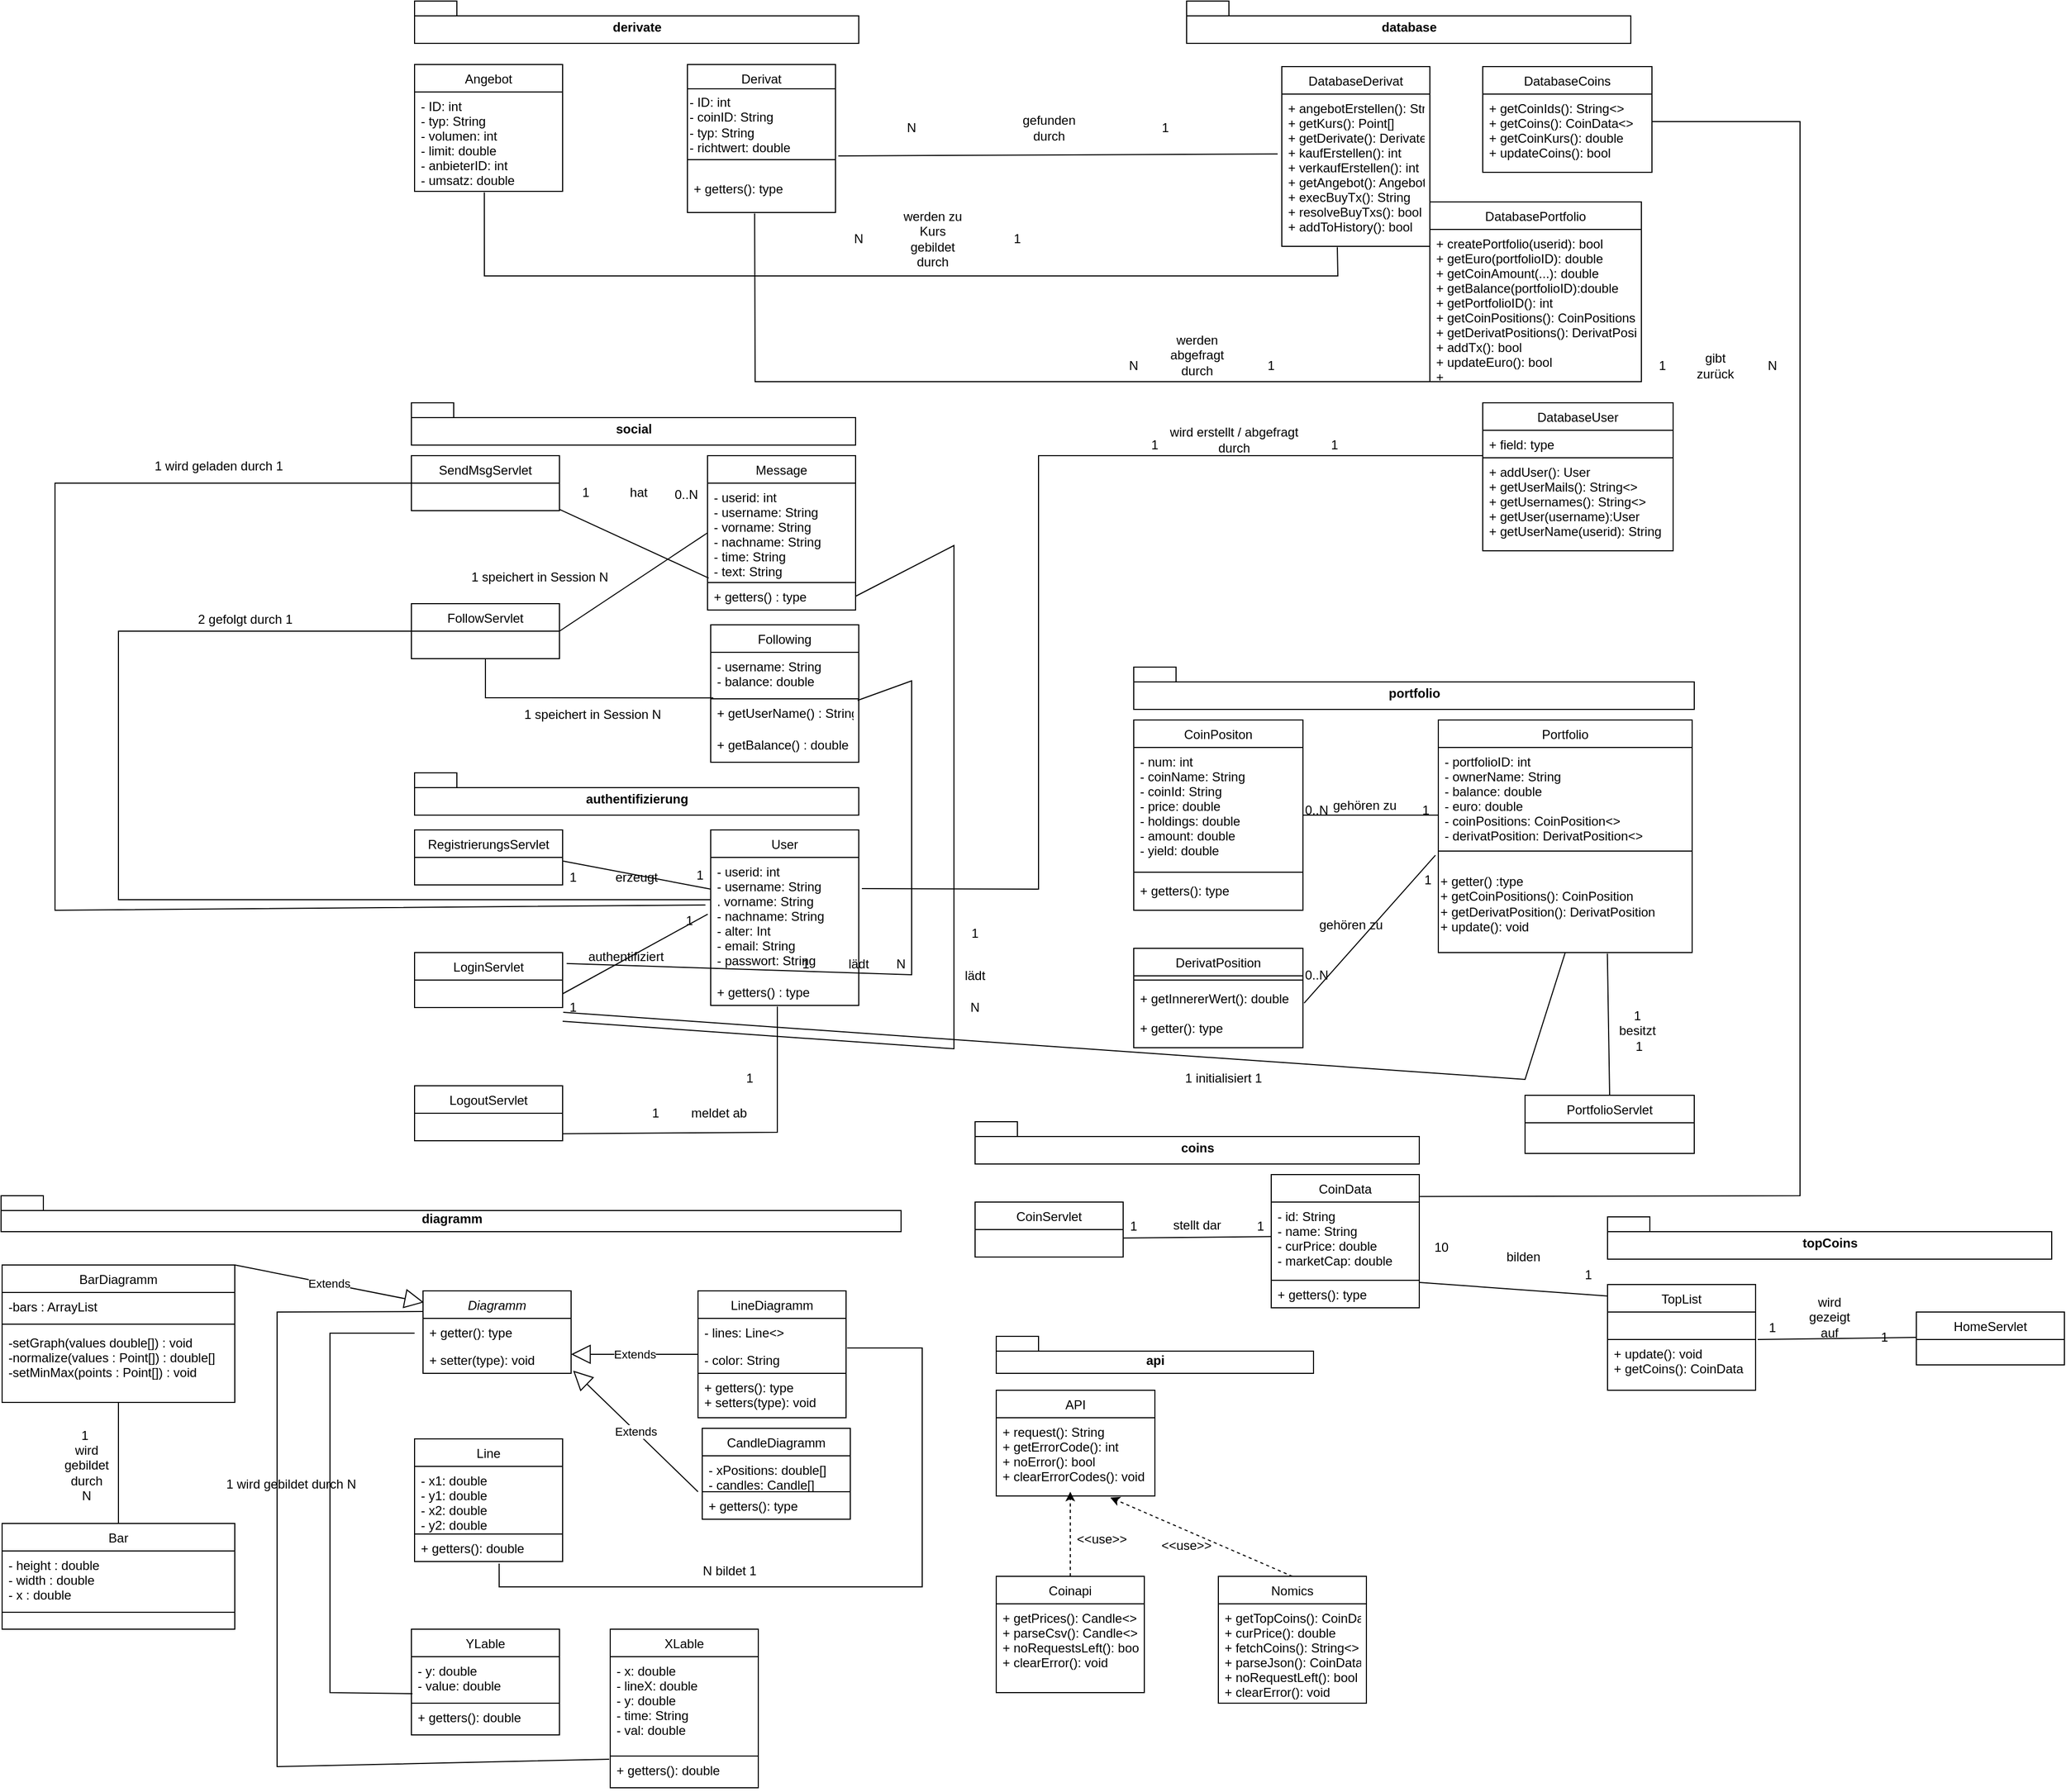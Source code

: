 <mxfile version="17.4.3" type="github">
  <diagram id="C5RBs43oDa-KdzZeNtuy" name="Page-1">
    <mxGraphModel dx="2999" dy="1777" grid="1" gridSize="10" guides="1" tooltips="1" connect="1" arrows="1" fold="1" page="1" pageScale="1" pageWidth="1169" pageHeight="827" math="0" shadow="0">
      <root>
        <mxCell id="WIyWlLk6GJQsqaUBKTNV-0" />
        <mxCell id="WIyWlLk6GJQsqaUBKTNV-1" parent="WIyWlLk6GJQsqaUBKTNV-0" />
        <mxCell id="zkfFHV4jXpPFQw0GAbJ--0" value="CoinPositon" style="swimlane;fontStyle=0;align=center;verticalAlign=top;childLayout=stackLayout;horizontal=1;startSize=26;horizontalStack=0;resizeParent=1;resizeLast=0;collapsible=1;marginBottom=0;rounded=0;shadow=0;strokeWidth=1;" parent="WIyWlLk6GJQsqaUBKTNV-1" vertex="1">
          <mxGeometry x="220" y="120" width="160" height="180" as="geometry">
            <mxRectangle x="230" y="140" width="160" height="26" as="alternateBounds" />
          </mxGeometry>
        </mxCell>
        <mxCell id="zkfFHV4jXpPFQw0GAbJ--2" value="- num: int&#xa;- coinName: String&#xa;- coinId: String&#xa;- price: double&#xa;- holdings: double&#xa;- amount: double&#xa;- yield: double&#xa;" style="text;align=left;verticalAlign=top;spacingLeft=4;spacingRight=4;overflow=hidden;rotatable=0;points=[[0,0.5],[1,0.5]];portConstraint=eastwest;rounded=0;shadow=0;html=0;" parent="zkfFHV4jXpPFQw0GAbJ--0" vertex="1">
          <mxGeometry y="26" width="160" height="114" as="geometry" />
        </mxCell>
        <mxCell id="zkfFHV4jXpPFQw0GAbJ--4" value="" style="line;html=1;strokeWidth=1;align=left;verticalAlign=middle;spacingTop=-1;spacingLeft=3;spacingRight=3;rotatable=0;labelPosition=right;points=[];portConstraint=eastwest;" parent="zkfFHV4jXpPFQw0GAbJ--0" vertex="1">
          <mxGeometry y="140" width="160" height="8" as="geometry" />
        </mxCell>
        <mxCell id="zkfFHV4jXpPFQw0GAbJ--5" value="+ getters(): type" style="text;align=left;verticalAlign=top;spacingLeft=4;spacingRight=4;overflow=hidden;rotatable=0;points=[[0,0.5],[1,0.5]];portConstraint=eastwest;" parent="zkfFHV4jXpPFQw0GAbJ--0" vertex="1">
          <mxGeometry y="148" width="160" height="22" as="geometry" />
        </mxCell>
        <mxCell id="zkfFHV4jXpPFQw0GAbJ--17" value="Portfolio" style="swimlane;fontStyle=0;align=center;verticalAlign=top;childLayout=stackLayout;horizontal=1;startSize=26;horizontalStack=0;resizeParent=1;resizeLast=0;collapsible=1;marginBottom=0;rounded=0;shadow=0;strokeWidth=1;" parent="WIyWlLk6GJQsqaUBKTNV-1" vertex="1">
          <mxGeometry x="508" y="120" width="240" height="220" as="geometry">
            <mxRectangle x="550" y="140" width="160" height="26" as="alternateBounds" />
          </mxGeometry>
        </mxCell>
        <mxCell id="zkfFHV4jXpPFQw0GAbJ--18" value="- portfolioID: int&#xa;- ownerName: String&#xa;- balance: double&#xa;- euro: double&#xa;- coinPositions: CoinPosition&lt;&gt;&#xa;- derivatPosition: DerivatPosition&lt;&gt;" style="text;align=left;verticalAlign=top;spacingLeft=4;spacingRight=4;overflow=hidden;rotatable=0;points=[[0,0.5],[1,0.5]];portConstraint=eastwest;" parent="zkfFHV4jXpPFQw0GAbJ--17" vertex="1">
          <mxGeometry y="26" width="240" height="94" as="geometry" />
        </mxCell>
        <mxCell id="zkfFHV4jXpPFQw0GAbJ--23" value="" style="line;html=1;strokeWidth=1;align=left;verticalAlign=middle;spacingTop=-1;spacingLeft=3;spacingRight=3;rotatable=0;labelPosition=right;points=[];portConstraint=eastwest;" parent="zkfFHV4jXpPFQw0GAbJ--17" vertex="1">
          <mxGeometry y="120" width="240" height="8" as="geometry" />
        </mxCell>
        <mxCell id="riOZHKqeXtfraxiCCozO-272" value="&lt;span style=&quot;&quot;&gt;+ getter() :type&lt;/span&gt;&lt;br style=&quot;padding: 0px; margin: 0px;&quot;&gt;&lt;span style=&quot;&quot;&gt;+ getCoinPositions(): CoinPosition&lt;/span&gt;&lt;br style=&quot;padding: 0px; margin: 0px;&quot;&gt;&lt;span style=&quot;&quot;&gt;+ getDerivatPosition(): DerivatPosition&lt;/span&gt;&lt;br style=&quot;padding: 0px; margin: 0px;&quot;&gt;&lt;span style=&quot;&quot;&gt;+ update(): void&lt;/span&gt;" style="text;html=1;strokeColor=none;fillColor=none;align=left;verticalAlign=middle;whiteSpace=wrap;rounded=0;" parent="zkfFHV4jXpPFQw0GAbJ--17" vertex="1">
          <mxGeometry y="128" width="240" height="92" as="geometry" />
        </mxCell>
        <mxCell id="zkfFHV4jXpPFQw0GAbJ--26" value="" style="endArrow=none;shadow=0;strokeWidth=1;rounded=0;endFill=0;edgeStyle=elbowEdgeStyle;elbow=vertical;strokeColor=default;" parent="WIyWlLk6GJQsqaUBKTNV-1" source="zkfFHV4jXpPFQw0GAbJ--0" target="zkfFHV4jXpPFQw0GAbJ--17" edge="1">
          <mxGeometry x="0.5" y="41" relative="1" as="geometry">
            <mxPoint x="380" y="192" as="sourcePoint" />
            <mxPoint x="540" y="192" as="targetPoint" />
            <mxPoint x="-40" y="32" as="offset" />
          </mxGeometry>
        </mxCell>
        <mxCell id="zkfFHV4jXpPFQw0GAbJ--27" value="0..N" style="resizable=0;align=left;verticalAlign=bottom;labelBackgroundColor=none;fontSize=12;" parent="zkfFHV4jXpPFQw0GAbJ--26" connectable="0" vertex="1">
          <mxGeometry x="-1" relative="1" as="geometry">
            <mxPoint y="4" as="offset" />
          </mxGeometry>
        </mxCell>
        <mxCell id="zkfFHV4jXpPFQw0GAbJ--28" value="1" style="resizable=0;align=right;verticalAlign=bottom;labelBackgroundColor=none;fontSize=12;" parent="zkfFHV4jXpPFQw0GAbJ--26" connectable="0" vertex="1">
          <mxGeometry x="1" relative="1" as="geometry">
            <mxPoint x="-7" y="4" as="offset" />
          </mxGeometry>
        </mxCell>
        <mxCell id="zkfFHV4jXpPFQw0GAbJ--29" value="gehören zu" style="text;html=1;resizable=0;points=[];;align=center;verticalAlign=middle;labelBackgroundColor=none;rounded=0;shadow=0;strokeWidth=1;fontSize=12;" parent="zkfFHV4jXpPFQw0GAbJ--26" vertex="1" connectable="0">
          <mxGeometry x="0.5" y="49" relative="1" as="geometry">
            <mxPoint x="-38" y="40" as="offset" />
          </mxGeometry>
        </mxCell>
        <mxCell id="riOZHKqeXtfraxiCCozO-1" value="DerivatPosition&#xa;" style="swimlane;fontStyle=0;align=center;verticalAlign=top;childLayout=stackLayout;horizontal=1;startSize=26;horizontalStack=0;resizeParent=1;resizeParentMax=0;resizeLast=0;collapsible=1;marginBottom=0;" parent="WIyWlLk6GJQsqaUBKTNV-1" vertex="1">
          <mxGeometry x="220" y="336" width="160" height="94" as="geometry" />
        </mxCell>
        <mxCell id="riOZHKqeXtfraxiCCozO-3" value="" style="line;strokeWidth=1;fillColor=none;align=left;verticalAlign=middle;spacingTop=-1;spacingLeft=3;spacingRight=3;rotatable=0;labelPosition=right;points=[];portConstraint=eastwest;" parent="riOZHKqeXtfraxiCCozO-1" vertex="1">
          <mxGeometry y="26" width="160" height="8" as="geometry" />
        </mxCell>
        <mxCell id="riOZHKqeXtfraxiCCozO-4" value="+ getInnererWert(): double&#xa;&#xa;+ getter(): type" style="text;strokeColor=none;fillColor=none;align=left;verticalAlign=top;spacingLeft=4;spacingRight=4;overflow=hidden;rotatable=0;points=[[0,0.5],[1,0.5]];portConstraint=eastwest;" parent="riOZHKqeXtfraxiCCozO-1" vertex="1">
          <mxGeometry y="34" width="160" height="60" as="geometry" />
        </mxCell>
        <mxCell id="riOZHKqeXtfraxiCCozO-6" value="gehören zu" style="text;html=1;resizable=0;points=[];;align=center;verticalAlign=middle;labelBackgroundColor=none;rounded=0;shadow=0;strokeWidth=1;fontSize=12;" parent="WIyWlLk6GJQsqaUBKTNV-1" vertex="1" connectable="0">
          <mxGeometry x="430" y="310" as="geometry">
            <mxPoint x="-5" y="4" as="offset" />
          </mxGeometry>
        </mxCell>
        <mxCell id="riOZHKqeXtfraxiCCozO-7" value="0..N" style="resizable=0;align=left;verticalAlign=bottom;labelBackgroundColor=none;fontSize=12;" parent="WIyWlLk6GJQsqaUBKTNV-1" connectable="0" vertex="1">
          <mxGeometry x="380" y="370" as="geometry" />
        </mxCell>
        <mxCell id="riOZHKqeXtfraxiCCozO-8" value="1" style="resizable=0;align=right;verticalAlign=bottom;labelBackgroundColor=none;fontSize=12;" parent="WIyWlLk6GJQsqaUBKTNV-1" connectable="0" vertex="1">
          <mxGeometry x="508.003" y="210" as="geometry">
            <mxPoint x="-5" y="70" as="offset" />
          </mxGeometry>
        </mxCell>
        <mxCell id="riOZHKqeXtfraxiCCozO-9" value="" style="endArrow=none;html=1;rounded=0;entryX=-0.017;entryY=-0.013;entryDx=0;entryDy=0;entryPerimeter=0;exitX=1.007;exitY=0.994;exitDx=0;exitDy=0;exitPerimeter=0;" parent="WIyWlLk6GJQsqaUBKTNV-1" edge="1">
          <mxGeometry width="50" height="50" relative="1" as="geometry">
            <mxPoint x="381.12" y="387.844" as="sourcePoint" />
            <mxPoint x="505.28" y="247.948" as="targetPoint" />
          </mxGeometry>
        </mxCell>
        <mxCell id="riOZHKqeXtfraxiCCozO-11" value="Diagramm" style="swimlane;fontStyle=2;childLayout=stackLayout;horizontal=1;startSize=26;fillColor=none;horizontalStack=0;resizeParent=1;resizeParentMax=0;resizeLast=0;collapsible=1;marginBottom=0;" parent="WIyWlLk6GJQsqaUBKTNV-1" vertex="1">
          <mxGeometry x="-452" y="660" width="140" height="78" as="geometry" />
        </mxCell>
        <mxCell id="riOZHKqeXtfraxiCCozO-12" value="+ getter(): type" style="text;strokeColor=none;fillColor=none;align=left;verticalAlign=top;spacingLeft=4;spacingRight=4;overflow=hidden;rotatable=0;points=[[0,0.5],[1,0.5]];portConstraint=eastwest;" parent="riOZHKqeXtfraxiCCozO-11" vertex="1">
          <mxGeometry y="26" width="140" height="26" as="geometry" />
        </mxCell>
        <mxCell id="riOZHKqeXtfraxiCCozO-13" value="+ setter(type): void" style="text;strokeColor=none;fillColor=none;align=left;verticalAlign=top;spacingLeft=4;spacingRight=4;overflow=hidden;rotatable=0;points=[[0,0.5],[1,0.5]];portConstraint=eastwest;" parent="riOZHKqeXtfraxiCCozO-11" vertex="1">
          <mxGeometry y="52" width="140" height="26" as="geometry" />
        </mxCell>
        <mxCell id="riOZHKqeXtfraxiCCozO-15" value="Extends" style="endArrow=block;endSize=16;endFill=0;html=1;rounded=0;strokeColor=default;" parent="WIyWlLk6GJQsqaUBKTNV-1" edge="1">
          <mxGeometry width="160" relative="1" as="geometry">
            <mxPoint x="-192" y="720" as="sourcePoint" />
            <mxPoint x="-312" y="720" as="targetPoint" />
          </mxGeometry>
        </mxCell>
        <mxCell id="riOZHKqeXtfraxiCCozO-16" value="LineDiagramm" style="swimlane;fontStyle=0;childLayout=stackLayout;horizontal=1;startSize=26;fillColor=none;horizontalStack=0;resizeParent=1;resizeParentMax=0;resizeLast=0;collapsible=1;marginBottom=0;" parent="WIyWlLk6GJQsqaUBKTNV-1" vertex="1">
          <mxGeometry x="-192" y="660" width="140" height="120" as="geometry" />
        </mxCell>
        <mxCell id="riOZHKqeXtfraxiCCozO-17" value="- lines: Line&lt;&gt;" style="text;strokeColor=none;fillColor=none;align=left;verticalAlign=top;spacingLeft=4;spacingRight=4;overflow=hidden;rotatable=0;points=[[0,0.5],[1,0.5]];portConstraint=eastwest;" parent="riOZHKqeXtfraxiCCozO-16" vertex="1">
          <mxGeometry y="26" width="140" height="26" as="geometry" />
        </mxCell>
        <mxCell id="riOZHKqeXtfraxiCCozO-18" value="- color: String" style="text;strokeColor=none;fillColor=none;align=left;verticalAlign=top;spacingLeft=4;spacingRight=4;overflow=hidden;rotatable=0;points=[[0,0.5],[1,0.5]];portConstraint=eastwest;" parent="riOZHKqeXtfraxiCCozO-16" vertex="1">
          <mxGeometry y="52" width="140" height="26" as="geometry" />
        </mxCell>
        <mxCell id="riOZHKqeXtfraxiCCozO-19" value="+ getters(): type&#xa;+ setters(type): void" style="text;strokeColor=default;fillColor=none;align=left;verticalAlign=top;spacingLeft=4;spacingRight=4;overflow=hidden;rotatable=0;points=[[0,0.5],[1,0.5]];portConstraint=eastwest;" parent="riOZHKqeXtfraxiCCozO-16" vertex="1">
          <mxGeometry y="78" width="140" height="42" as="geometry" />
        </mxCell>
        <mxCell id="riOZHKqeXtfraxiCCozO-24" value="CandleDiagramm" style="swimlane;fontStyle=0;childLayout=stackLayout;horizontal=1;startSize=26;fillColor=none;horizontalStack=0;resizeParent=1;resizeParentMax=0;resizeLast=0;collapsible=1;marginBottom=0;" parent="WIyWlLk6GJQsqaUBKTNV-1" vertex="1">
          <mxGeometry x="-188" y="790" width="140" height="86" as="geometry" />
        </mxCell>
        <mxCell id="riOZHKqeXtfraxiCCozO-25" value="- xPositions: double[]&#xa;- candles: Candle[]" style="text;strokeColor=none;fillColor=none;align=left;verticalAlign=top;spacingLeft=4;spacingRight=4;overflow=hidden;rotatable=0;points=[[0,0.5],[1,0.5]];portConstraint=eastwest;" parent="riOZHKqeXtfraxiCCozO-24" vertex="1">
          <mxGeometry y="26" width="140" height="34" as="geometry" />
        </mxCell>
        <mxCell id="riOZHKqeXtfraxiCCozO-26" value="+ getters(): type" style="text;strokeColor=default;fillColor=none;align=left;verticalAlign=top;spacingLeft=4;spacingRight=4;overflow=hidden;rotatable=0;points=[[0,0.5],[1,0.5]];portConstraint=eastwest;" parent="riOZHKqeXtfraxiCCozO-24" vertex="1">
          <mxGeometry y="60" width="140" height="26" as="geometry" />
        </mxCell>
        <mxCell id="riOZHKqeXtfraxiCCozO-28" value="Extends" style="endArrow=block;endSize=16;endFill=0;html=1;rounded=0;strokeColor=default;entryX=1.014;entryY=0.904;entryDx=0;entryDy=0;entryPerimeter=0;" parent="WIyWlLk6GJQsqaUBKTNV-1" target="riOZHKqeXtfraxiCCozO-13" edge="1">
          <mxGeometry width="160" relative="1" as="geometry">
            <mxPoint x="-192" y="850" as="sourcePoint" />
            <mxPoint x="-212" y="890" as="targetPoint" />
          </mxGeometry>
        </mxCell>
        <mxCell id="riOZHKqeXtfraxiCCozO-33" value="SendMsgServlet" style="swimlane;fontStyle=0;childLayout=stackLayout;horizontal=1;startSize=26;fillColor=none;horizontalStack=0;resizeParent=1;resizeParentMax=0;resizeLast=0;collapsible=1;marginBottom=0;" parent="WIyWlLk6GJQsqaUBKTNV-1" vertex="1">
          <mxGeometry x="-463" y="-130" width="140" height="52" as="geometry" />
        </mxCell>
        <mxCell id="riOZHKqeXtfraxiCCozO-37" value="Message" style="swimlane;fontStyle=0;childLayout=stackLayout;horizontal=1;startSize=26;fillColor=none;horizontalStack=0;resizeParent=1;resizeParentMax=0;resizeLast=0;collapsible=1;marginBottom=0;" parent="WIyWlLk6GJQsqaUBKTNV-1" vertex="1">
          <mxGeometry x="-183" y="-130" width="140" height="146" as="geometry" />
        </mxCell>
        <mxCell id="riOZHKqeXtfraxiCCozO-38" value="- userid: int &#xa;- username: String&#xa;- vorname: String&#xa;- nachname: String&#xa;- time: String&#xa;- text: String" style="text;strokeColor=default;fillColor=none;align=left;verticalAlign=top;spacingLeft=4;spacingRight=4;overflow=hidden;rotatable=0;points=[[0,0.5],[1,0.5]];portConstraint=eastwest;" parent="riOZHKqeXtfraxiCCozO-37" vertex="1">
          <mxGeometry y="26" width="140" height="94" as="geometry" />
        </mxCell>
        <mxCell id="riOZHKqeXtfraxiCCozO-39" value="+ getters() : type" style="text;strokeColor=none;fillColor=none;align=left;verticalAlign=top;spacingLeft=4;spacingRight=4;overflow=hidden;rotatable=0;points=[[0,0.5],[1,0.5]];portConstraint=eastwest;" parent="riOZHKqeXtfraxiCCozO-37" vertex="1">
          <mxGeometry y="120" width="140" height="26" as="geometry" />
        </mxCell>
        <mxCell id="riOZHKqeXtfraxiCCozO-41" value="" style="endArrow=none;html=1;rounded=0;strokeColor=default;entryX=0.008;entryY=0.955;entryDx=0;entryDy=0;entryPerimeter=0;exitX=1;exitY=0.955;exitDx=0;exitDy=0;exitPerimeter=0;" parent="WIyWlLk6GJQsqaUBKTNV-1" target="riOZHKqeXtfraxiCCozO-38" edge="1">
          <mxGeometry width="50" height="50" relative="1" as="geometry">
            <mxPoint x="-323" y="-79.17" as="sourcePoint" />
            <mxPoint x="-243" y="-110" as="targetPoint" />
          </mxGeometry>
        </mxCell>
        <mxCell id="riOZHKqeXtfraxiCCozO-46" value="hat" style="text;html=1;strokeColor=none;fillColor=none;align=center;verticalAlign=middle;whiteSpace=wrap;rounded=0;" parent="WIyWlLk6GJQsqaUBKTNV-1" vertex="1">
          <mxGeometry x="-263" y="-110" width="30" height="30" as="geometry" />
        </mxCell>
        <mxCell id="riOZHKqeXtfraxiCCozO-47" value="1" style="text;html=1;strokeColor=none;fillColor=none;align=center;verticalAlign=middle;whiteSpace=wrap;rounded=0;" parent="WIyWlLk6GJQsqaUBKTNV-1" vertex="1">
          <mxGeometry x="-323" y="-105" width="50" height="20" as="geometry" />
        </mxCell>
        <mxCell id="riOZHKqeXtfraxiCCozO-48" value="0..N" style="text;html=1;strokeColor=none;fillColor=none;align=center;verticalAlign=middle;whiteSpace=wrap;rounded=0;" parent="WIyWlLk6GJQsqaUBKTNV-1" vertex="1">
          <mxGeometry x="-233" y="-108" width="60" height="30" as="geometry" />
        </mxCell>
        <mxCell id="riOZHKqeXtfraxiCCozO-49" value="social&lt;br&gt;" style="shape=folder;fontStyle=1;spacingTop=10;tabWidth=40;tabHeight=14;tabPosition=left;html=1;" parent="WIyWlLk6GJQsqaUBKTNV-1" vertex="1">
          <mxGeometry x="-463" y="-180" width="420" height="40" as="geometry" />
        </mxCell>
        <mxCell id="riOZHKqeXtfraxiCCozO-50" value="topCoins" style="shape=folder;fontStyle=1;spacingTop=10;tabWidth=40;tabHeight=14;tabPosition=left;html=1;" parent="WIyWlLk6GJQsqaUBKTNV-1" vertex="1">
          <mxGeometry x="668" y="590" width="420" height="40" as="geometry" />
        </mxCell>
        <mxCell id="riOZHKqeXtfraxiCCozO-52" value="coins" style="shape=folder;fontStyle=1;spacingTop=10;tabWidth=40;tabHeight=14;tabPosition=left;html=1;" parent="WIyWlLk6GJQsqaUBKTNV-1" vertex="1">
          <mxGeometry x="70" y="500" width="420" height="40" as="geometry" />
        </mxCell>
        <mxCell id="riOZHKqeXtfraxiCCozO-53" value="CoinData" style="swimlane;fontStyle=0;childLayout=stackLayout;horizontal=1;startSize=26;fillColor=none;horizontalStack=0;resizeParent=1;resizeParentMax=0;resizeLast=0;collapsible=1;marginBottom=0;" parent="WIyWlLk6GJQsqaUBKTNV-1" vertex="1">
          <mxGeometry x="350" y="550" width="140" height="126" as="geometry" />
        </mxCell>
        <mxCell id="riOZHKqeXtfraxiCCozO-54" value="- id: String&#xa;- name: String&#xa;- curPrice: double&#xa;- marketCap: double" style="text;strokeColor=none;fillColor=none;align=left;verticalAlign=top;spacingLeft=4;spacingRight=4;overflow=hidden;rotatable=0;points=[[0,0.5],[1,0.5]];portConstraint=eastwest;" parent="riOZHKqeXtfraxiCCozO-53" vertex="1">
          <mxGeometry y="26" width="140" height="74" as="geometry" />
        </mxCell>
        <mxCell id="riOZHKqeXtfraxiCCozO-56" value="+ getters(): type" style="text;strokeColor=default;fillColor=none;align=left;verticalAlign=top;spacingLeft=4;spacingRight=4;overflow=hidden;rotatable=0;points=[[0,0.5],[1,0.5]];portConstraint=eastwest;" parent="riOZHKqeXtfraxiCCozO-53" vertex="1">
          <mxGeometry y="100" width="140" height="26" as="geometry" />
        </mxCell>
        <mxCell id="riOZHKqeXtfraxiCCozO-57" value="TopList" style="swimlane;fontStyle=0;childLayout=stackLayout;horizontal=1;startSize=26;fillColor=none;horizontalStack=0;resizeParent=1;resizeParentMax=0;resizeLast=0;collapsible=1;marginBottom=0;" parent="WIyWlLk6GJQsqaUBKTNV-1" vertex="1">
          <mxGeometry x="668" y="654" width="140" height="100" as="geometry" />
        </mxCell>
        <mxCell id="riOZHKqeXtfraxiCCozO-59" value="" style="text;strokeColor=default;fillColor=none;align=left;verticalAlign=top;spacingLeft=4;spacingRight=4;overflow=hidden;rotatable=0;points=[[0,0.5],[1,0.5]];portConstraint=eastwest;" parent="riOZHKqeXtfraxiCCozO-57" vertex="1">
          <mxGeometry y="26" width="140" height="26" as="geometry" />
        </mxCell>
        <mxCell id="riOZHKqeXtfraxiCCozO-60" value="+ update(): void&#xa;+ getCoins(): CoinData" style="text;strokeColor=none;fillColor=none;align=left;verticalAlign=top;spacingLeft=4;spacingRight=4;overflow=hidden;rotatable=0;points=[[0,0.5],[1,0.5]];portConstraint=eastwest;" parent="riOZHKqeXtfraxiCCozO-57" vertex="1">
          <mxGeometry y="52" width="140" height="48" as="geometry" />
        </mxCell>
        <mxCell id="riOZHKqeXtfraxiCCozO-61" value="portfolio" style="shape=folder;fontStyle=1;spacingTop=10;tabWidth=40;tabHeight=14;tabPosition=left;html=1;" parent="WIyWlLk6GJQsqaUBKTNV-1" vertex="1">
          <mxGeometry x="220" y="70" width="530" height="40" as="geometry" />
        </mxCell>
        <mxCell id="riOZHKqeXtfraxiCCozO-62" value="" style="endArrow=none;html=1;rounded=0;strokeColor=default;exitX=1;exitY=0.077;exitDx=0;exitDy=0;exitPerimeter=0;entryX=0;entryY=0.109;entryDx=0;entryDy=0;entryPerimeter=0;" parent="WIyWlLk6GJQsqaUBKTNV-1" source="riOZHKqeXtfraxiCCozO-56" target="riOZHKqeXtfraxiCCozO-57" edge="1">
          <mxGeometry width="50" height="50" relative="1" as="geometry">
            <mxPoint x="570" y="720" as="sourcePoint" />
            <mxPoint x="660" y="660" as="targetPoint" />
          </mxGeometry>
        </mxCell>
        <mxCell id="riOZHKqeXtfraxiCCozO-63" value="bilden" style="text;html=1;strokeColor=none;fillColor=none;align=center;verticalAlign=middle;whiteSpace=wrap;rounded=0;" parent="WIyWlLk6GJQsqaUBKTNV-1" vertex="1">
          <mxGeometry x="540.5" y="622" width="95" height="12" as="geometry" />
        </mxCell>
        <mxCell id="riOZHKqeXtfraxiCCozO-64" value="1" style="text;html=1;strokeColor=none;fillColor=none;align=center;verticalAlign=middle;whiteSpace=wrap;rounded=0;" parent="WIyWlLk6GJQsqaUBKTNV-1" vertex="1">
          <mxGeometry x="620" y="630" width="60" height="30" as="geometry" />
        </mxCell>
        <mxCell id="riOZHKqeXtfraxiCCozO-65" value="10" style="text;html=1;strokeColor=none;fillColor=none;align=center;verticalAlign=middle;whiteSpace=wrap;rounded=0;" parent="WIyWlLk6GJQsqaUBKTNV-1" vertex="1">
          <mxGeometry x="480.5" y="604" width="60" height="30" as="geometry" />
        </mxCell>
        <mxCell id="riOZHKqeXtfraxiCCozO-66" value="HomeServlet" style="swimlane;fontStyle=0;childLayout=stackLayout;horizontal=1;startSize=26;fillColor=none;horizontalStack=0;resizeParent=1;resizeParentMax=0;resizeLast=0;collapsible=1;marginBottom=0;" parent="WIyWlLk6GJQsqaUBKTNV-1" vertex="1">
          <mxGeometry x="960" y="680" width="140" height="50" as="geometry" />
        </mxCell>
        <mxCell id="riOZHKqeXtfraxiCCozO-70" value="" style="endArrow=none;html=1;rounded=0;strokeColor=default;entryX=1;entryY=0.5;entryDx=0;entryDy=0;" parent="WIyWlLk6GJQsqaUBKTNV-1" target="riOZHKqeXtfraxiCCozO-71" edge="1">
          <mxGeometry width="50" height="50" relative="1" as="geometry">
            <mxPoint x="810" y="706" as="sourcePoint" />
            <mxPoint x="940" y="680.156" as="targetPoint" />
          </mxGeometry>
        </mxCell>
        <mxCell id="riOZHKqeXtfraxiCCozO-71" value="1" style="text;html=1;strokeColor=none;fillColor=none;align=center;verticalAlign=middle;whiteSpace=wrap;rounded=0;" parent="WIyWlLk6GJQsqaUBKTNV-1" vertex="1">
          <mxGeometry x="900" y="689" width="60" height="30" as="geometry" />
        </mxCell>
        <mxCell id="riOZHKqeXtfraxiCCozO-72" value="1" style="text;html=1;strokeColor=none;fillColor=none;align=center;verticalAlign=middle;whiteSpace=wrap;rounded=0;" parent="WIyWlLk6GJQsqaUBKTNV-1" vertex="1">
          <mxGeometry x="800" y="680" width="48" height="30" as="geometry" />
        </mxCell>
        <mxCell id="riOZHKqeXtfraxiCCozO-73" value="wird gezeigt auf" style="text;html=1;strokeColor=none;fillColor=none;align=center;verticalAlign=middle;whiteSpace=wrap;rounded=0;" parent="WIyWlLk6GJQsqaUBKTNV-1" vertex="1">
          <mxGeometry x="848" y="670" width="60" height="30" as="geometry" />
        </mxCell>
        <mxCell id="riOZHKqeXtfraxiCCozO-74" value="CoinServlet" style="swimlane;fontStyle=0;childLayout=stackLayout;horizontal=1;startSize=26;fillColor=none;horizontalStack=0;resizeParent=1;resizeParentMax=0;resizeLast=0;collapsible=1;marginBottom=0;" parent="WIyWlLk6GJQsqaUBKTNV-1" vertex="1">
          <mxGeometry x="70" y="576" width="140" height="52" as="geometry" />
        </mxCell>
        <mxCell id="riOZHKqeXtfraxiCCozO-78" value="" style="endArrow=none;html=1;rounded=0;strokeColor=default;entryX=0.004;entryY=0.256;entryDx=0;entryDy=0;entryPerimeter=0;" parent="WIyWlLk6GJQsqaUBKTNV-1" edge="1">
          <mxGeometry width="50" height="50" relative="1" as="geometry">
            <mxPoint x="210" y="610" as="sourcePoint" />
            <mxPoint x="350.56" y="608.656" as="targetPoint" />
          </mxGeometry>
        </mxCell>
        <mxCell id="riOZHKqeXtfraxiCCozO-79" value="1" style="text;html=1;strokeColor=none;fillColor=none;align=center;verticalAlign=middle;whiteSpace=wrap;rounded=0;" parent="WIyWlLk6GJQsqaUBKTNV-1" vertex="1">
          <mxGeometry x="190" y="584" width="60" height="30" as="geometry" />
        </mxCell>
        <mxCell id="riOZHKqeXtfraxiCCozO-80" value="1" style="text;html=1;strokeColor=none;fillColor=none;align=center;verticalAlign=middle;whiteSpace=wrap;rounded=0;" parent="WIyWlLk6GJQsqaUBKTNV-1" vertex="1">
          <mxGeometry x="310" y="583" width="60" height="31" as="geometry" />
        </mxCell>
        <mxCell id="riOZHKqeXtfraxiCCozO-81" value="stellt dar" style="text;html=1;strokeColor=none;fillColor=none;align=center;verticalAlign=middle;whiteSpace=wrap;rounded=0;" parent="WIyWlLk6GJQsqaUBKTNV-1" vertex="1">
          <mxGeometry x="250" y="583" width="60" height="30" as="geometry" />
        </mxCell>
        <mxCell id="riOZHKqeXtfraxiCCozO-169" value="authentifizierung" style="shape=folder;fontStyle=1;spacingTop=10;tabWidth=40;tabHeight=14;tabPosition=left;html=1;" parent="WIyWlLk6GJQsqaUBKTNV-1" vertex="1">
          <mxGeometry x="-460" y="170" width="420" height="40" as="geometry" />
        </mxCell>
        <mxCell id="riOZHKqeXtfraxiCCozO-170" value="RegistrierungsServlet" style="swimlane;fontStyle=0;childLayout=stackLayout;horizontal=1;startSize=26;fillColor=none;horizontalStack=0;resizeParent=1;resizeParentMax=0;resizeLast=0;collapsible=1;marginBottom=0;" parent="WIyWlLk6GJQsqaUBKTNV-1" vertex="1">
          <mxGeometry x="-460" y="224" width="140" height="52" as="geometry" />
        </mxCell>
        <mxCell id="riOZHKqeXtfraxiCCozO-174" value="User" style="swimlane;fontStyle=0;childLayout=stackLayout;horizontal=1;startSize=26;fillColor=none;horizontalStack=0;resizeParent=1;resizeParentMax=0;resizeLast=0;collapsible=1;marginBottom=0;" parent="WIyWlLk6GJQsqaUBKTNV-1" vertex="1">
          <mxGeometry x="-180" y="224" width="140" height="166" as="geometry" />
        </mxCell>
        <mxCell id="riOZHKqeXtfraxiCCozO-175" value="- userid: int&#xa;- username: String&#xa;. vorname: String&#xa;- nachname: String&#xa;- alter: Int&#xa;- email: String&#xa;- passwort: String" style="text;strokeColor=none;fillColor=none;align=left;verticalAlign=top;spacingLeft=4;spacingRight=4;overflow=hidden;rotatable=0;points=[[0,0.5],[1,0.5]];portConstraint=eastwest;" parent="riOZHKqeXtfraxiCCozO-174" vertex="1">
          <mxGeometry y="26" width="140" height="114" as="geometry" />
        </mxCell>
        <mxCell id="riOZHKqeXtfraxiCCozO-291" value="+ getters() : type" style="text;strokeColor=none;fillColor=none;align=left;verticalAlign=top;spacingLeft=4;spacingRight=4;overflow=hidden;rotatable=0;points=[[0,0.5],[1,0.5]];portConstraint=eastwest;" parent="riOZHKqeXtfraxiCCozO-174" vertex="1">
          <mxGeometry y="140" width="140" height="26" as="geometry" />
        </mxCell>
        <mxCell id="riOZHKqeXtfraxiCCozO-178" value="" style="endArrow=none;html=1;rounded=0;strokeColor=default;exitX=1.004;exitY=0.135;exitDx=0;exitDy=0;exitPerimeter=0;" parent="WIyWlLk6GJQsqaUBKTNV-1" edge="1">
          <mxGeometry width="50" height="50" relative="1" as="geometry">
            <mxPoint x="-319.44" y="253.51" as="sourcePoint" />
            <mxPoint x="-180" y="280" as="targetPoint" />
          </mxGeometry>
        </mxCell>
        <mxCell id="riOZHKqeXtfraxiCCozO-179" value="erzeugt" style="text;html=1;strokeColor=none;fillColor=none;align=center;verticalAlign=middle;whiteSpace=wrap;rounded=0;" parent="WIyWlLk6GJQsqaUBKTNV-1" vertex="1">
          <mxGeometry x="-280" y="254" width="60" height="30" as="geometry" />
        </mxCell>
        <mxCell id="riOZHKqeXtfraxiCCozO-180" value="1" style="text;html=1;strokeColor=none;fillColor=none;align=center;verticalAlign=middle;whiteSpace=wrap;rounded=0;" parent="WIyWlLk6GJQsqaUBKTNV-1" vertex="1">
          <mxGeometry x="-340" y="261" width="60" height="16" as="geometry" />
        </mxCell>
        <mxCell id="riOZHKqeXtfraxiCCozO-183" value="1" style="text;html=1;strokeColor=none;fillColor=none;align=center;verticalAlign=middle;whiteSpace=wrap;rounded=0;" parent="WIyWlLk6GJQsqaUBKTNV-1" vertex="1">
          <mxGeometry x="-220" y="254" width="60" height="26" as="geometry" />
        </mxCell>
        <mxCell id="riOZHKqeXtfraxiCCozO-184" value="LoginServlet" style="swimlane;fontStyle=0;childLayout=stackLayout;horizontal=1;startSize=26;fillColor=none;horizontalStack=0;resizeParent=1;resizeParentMax=0;resizeLast=0;collapsible=1;marginBottom=0;" parent="WIyWlLk6GJQsqaUBKTNV-1" vertex="1">
          <mxGeometry x="-460" y="340" width="140" height="52" as="geometry" />
        </mxCell>
        <mxCell id="riOZHKqeXtfraxiCCozO-190" value="" style="endArrow=none;html=1;rounded=0;strokeColor=default;entryX=-0.02;entryY=1.064;entryDx=0;entryDy=0;entryPerimeter=0;exitX=1;exitY=0.5;exitDx=0;exitDy=0;" parent="WIyWlLk6GJQsqaUBKTNV-1" edge="1">
          <mxGeometry width="50" height="50" relative="1" as="geometry">
            <mxPoint x="-320" y="379" as="sourcePoint" />
            <mxPoint x="-182.8" y="303.664" as="targetPoint" />
          </mxGeometry>
        </mxCell>
        <mxCell id="riOZHKqeXtfraxiCCozO-191" value="authentifiziert" style="text;html=1;strokeColor=none;fillColor=none;align=center;verticalAlign=middle;whiteSpace=wrap;rounded=0;" parent="WIyWlLk6GJQsqaUBKTNV-1" vertex="1">
          <mxGeometry x="-290" y="328" width="60" height="32" as="geometry" />
        </mxCell>
        <mxCell id="riOZHKqeXtfraxiCCozO-192" value="1" style="text;html=1;strokeColor=none;fillColor=none;align=center;verticalAlign=middle;whiteSpace=wrap;rounded=0;" parent="WIyWlLk6GJQsqaUBKTNV-1" vertex="1">
          <mxGeometry x="-340" y="377" width="60" height="30" as="geometry" />
        </mxCell>
        <mxCell id="riOZHKqeXtfraxiCCozO-193" value="1" style="text;html=1;strokeColor=none;fillColor=none;align=center;verticalAlign=middle;whiteSpace=wrap;rounded=0;" parent="WIyWlLk6GJQsqaUBKTNV-1" vertex="1">
          <mxGeometry x="-230" y="295" width="60" height="30" as="geometry" />
        </mxCell>
        <mxCell id="riOZHKqeXtfraxiCCozO-194" value="" style="endArrow=none;html=1;rounded=0;strokeColor=default;exitX=1;exitY=0.5;exitDx=0;exitDy=0;entryX=1;entryY=0.5;entryDx=0;entryDy=0;" parent="WIyWlLk6GJQsqaUBKTNV-1" source="riOZHKqeXtfraxiCCozO-39" edge="1">
          <mxGeometry width="50" height="50" relative="1" as="geometry">
            <mxPoint x="50" y="160" as="sourcePoint" />
            <mxPoint x="-320" y="405" as="targetPoint" />
            <Array as="points">
              <mxPoint x="50" y="-45" />
              <mxPoint x="50" y="431" />
            </Array>
          </mxGeometry>
        </mxCell>
        <mxCell id="riOZHKqeXtfraxiCCozO-195" value="lädt" style="text;html=1;strokeColor=none;fillColor=none;align=center;verticalAlign=middle;whiteSpace=wrap;rounded=0;" parent="WIyWlLk6GJQsqaUBKTNV-1" vertex="1">
          <mxGeometry x="40" y="347" width="60" height="30" as="geometry" />
        </mxCell>
        <mxCell id="riOZHKqeXtfraxiCCozO-196" value="1" style="text;html=1;strokeColor=none;fillColor=none;align=center;verticalAlign=middle;whiteSpace=wrap;rounded=0;" parent="WIyWlLk6GJQsqaUBKTNV-1" vertex="1">
          <mxGeometry x="40" y="307" width="60" height="30" as="geometry" />
        </mxCell>
        <mxCell id="riOZHKqeXtfraxiCCozO-197" value="N" style="text;html=1;strokeColor=none;fillColor=none;align=center;verticalAlign=middle;whiteSpace=wrap;rounded=0;" parent="WIyWlLk6GJQsqaUBKTNV-1" vertex="1">
          <mxGeometry x="40" y="377" width="60" height="30" as="geometry" />
        </mxCell>
        <mxCell id="riOZHKqeXtfraxiCCozO-198" value="Following" style="swimlane;fontStyle=0;childLayout=stackLayout;horizontal=1;startSize=26;fillColor=none;horizontalStack=0;resizeParent=1;resizeParentMax=0;resizeLast=0;collapsible=1;marginBottom=0;" parent="WIyWlLk6GJQsqaUBKTNV-1" vertex="1">
          <mxGeometry x="-180" y="30" width="140" height="130" as="geometry" />
        </mxCell>
        <mxCell id="riOZHKqeXtfraxiCCozO-199" value="- username: String&#xa;- balance: double" style="text;strokeColor=default;fillColor=none;align=left;verticalAlign=top;spacingLeft=4;spacingRight=4;overflow=hidden;rotatable=0;points=[[0,0.5],[1,0.5]];portConstraint=eastwest;" parent="riOZHKqeXtfraxiCCozO-198" vertex="1">
          <mxGeometry y="26" width="140" height="44" as="geometry" />
        </mxCell>
        <mxCell id="riOZHKqeXtfraxiCCozO-200" value="+ getUserName() : String" style="text;strokeColor=none;fillColor=none;align=left;verticalAlign=top;spacingLeft=4;spacingRight=4;overflow=hidden;rotatable=0;points=[[0,0.5],[1,0.5]];portConstraint=eastwest;" parent="riOZHKqeXtfraxiCCozO-198" vertex="1">
          <mxGeometry y="70" width="140" height="30" as="geometry" />
        </mxCell>
        <mxCell id="riOZHKqeXtfraxiCCozO-201" value="+ getBalance() : double" style="text;strokeColor=none;fillColor=none;align=left;verticalAlign=top;spacingLeft=4;spacingRight=4;overflow=hidden;rotatable=0;points=[[0,0.5],[1,0.5]];portConstraint=eastwest;" parent="riOZHKqeXtfraxiCCozO-198" vertex="1">
          <mxGeometry y="100" width="140" height="30" as="geometry" />
        </mxCell>
        <mxCell id="riOZHKqeXtfraxiCCozO-202" value="" style="endArrow=none;html=1;rounded=0;strokeColor=default;exitX=0.992;exitY=0.051;exitDx=0;exitDy=0;exitPerimeter=0;entryX=1.027;entryY=0.2;entryDx=0;entryDy=0;entryPerimeter=0;" parent="WIyWlLk6GJQsqaUBKTNV-1" source="riOZHKqeXtfraxiCCozO-200" target="riOZHKqeXtfraxiCCozO-184" edge="1">
          <mxGeometry width="50" height="50" relative="1" as="geometry">
            <mxPoint x="-40" y="110" as="sourcePoint" />
            <mxPoint x="10" y="290" as="targetPoint" />
            <Array as="points">
              <mxPoint x="10" y="83" />
              <mxPoint x="10" y="361" />
            </Array>
          </mxGeometry>
        </mxCell>
        <mxCell id="riOZHKqeXtfraxiCCozO-203" value="lädt" style="text;html=1;strokeColor=none;fillColor=none;align=center;verticalAlign=middle;whiteSpace=wrap;rounded=0;" parent="WIyWlLk6GJQsqaUBKTNV-1" vertex="1">
          <mxGeometry x="-70" y="336" width="60" height="30" as="geometry" />
        </mxCell>
        <mxCell id="riOZHKqeXtfraxiCCozO-204" value="1" style="text;html=1;strokeColor=none;fillColor=none;align=center;verticalAlign=middle;whiteSpace=wrap;rounded=0;" parent="WIyWlLk6GJQsqaUBKTNV-1" vertex="1">
          <mxGeometry x="-120" y="336" width="60" height="30" as="geometry" />
        </mxCell>
        <mxCell id="riOZHKqeXtfraxiCCozO-205" value="N" style="text;html=1;strokeColor=none;fillColor=none;align=center;verticalAlign=middle;whiteSpace=wrap;rounded=0;" parent="WIyWlLk6GJQsqaUBKTNV-1" vertex="1">
          <mxGeometry x="-30" y="336" width="60" height="30" as="geometry" />
        </mxCell>
        <mxCell id="riOZHKqeXtfraxiCCozO-206" value="LogoutServlet" style="swimlane;fontStyle=0;childLayout=stackLayout;horizontal=1;startSize=26;fillColor=none;horizontalStack=0;resizeParent=1;resizeParentMax=0;resizeLast=0;collapsible=1;marginBottom=0;" parent="WIyWlLk6GJQsqaUBKTNV-1" vertex="1">
          <mxGeometry x="-460" y="466" width="140" height="52" as="geometry" />
        </mxCell>
        <mxCell id="riOZHKqeXtfraxiCCozO-210" value="" style="endArrow=none;html=1;rounded=0;strokeColor=default;entryX=0.45;entryY=1.038;entryDx=0;entryDy=0;entryPerimeter=0;" parent="WIyWlLk6GJQsqaUBKTNV-1" target="riOZHKqeXtfraxiCCozO-291" edge="1">
          <mxGeometry width="50" height="50" relative="1" as="geometry">
            <mxPoint x="-320" y="511.341" as="sourcePoint" />
            <mxPoint x="-114" y="420" as="targetPoint" />
            <Array as="points">
              <mxPoint x="-117" y="510" />
            </Array>
          </mxGeometry>
        </mxCell>
        <mxCell id="riOZHKqeXtfraxiCCozO-211" value="1" style="text;html=1;strokeColor=none;fillColor=none;align=center;verticalAlign=middle;whiteSpace=wrap;rounded=0;" parent="WIyWlLk6GJQsqaUBKTNV-1" vertex="1">
          <mxGeometry x="-262" y="477" width="60" height="30" as="geometry" />
        </mxCell>
        <mxCell id="riOZHKqeXtfraxiCCozO-212" value="1" style="text;html=1;strokeColor=none;fillColor=none;align=center;verticalAlign=middle;whiteSpace=wrap;rounded=0;" parent="WIyWlLk6GJQsqaUBKTNV-1" vertex="1">
          <mxGeometry x="-173" y="444" width="60" height="30" as="geometry" />
        </mxCell>
        <mxCell id="riOZHKqeXtfraxiCCozO-213" value="meldet ab" style="text;html=1;strokeColor=none;fillColor=none;align=center;verticalAlign=middle;whiteSpace=wrap;rounded=0;" parent="WIyWlLk6GJQsqaUBKTNV-1" vertex="1">
          <mxGeometry x="-202" y="477" width="60" height="30" as="geometry" />
        </mxCell>
        <mxCell id="riOZHKqeXtfraxiCCozO-214" value="" style="endArrow=none;html=1;rounded=0;strokeColor=default;exitX=1.004;exitY=0.173;exitDx=0;exitDy=0;exitPerimeter=0;entryX=0.5;entryY=1;entryDx=0;entryDy=0;" parent="WIyWlLk6GJQsqaUBKTNV-1" target="zkfFHV4jXpPFQw0GAbJ--17" edge="1">
          <mxGeometry width="50" height="50" relative="1" as="geometry">
            <mxPoint x="-319.44" y="396.498" as="sourcePoint" />
            <mxPoint x="588.133" y="278" as="targetPoint" />
            <Array as="points">
              <mxPoint x="590" y="460" />
            </Array>
          </mxGeometry>
        </mxCell>
        <mxCell id="riOZHKqeXtfraxiCCozO-215" value="1 initialisiert 1" style="text;html=1;strokeColor=none;fillColor=none;align=center;verticalAlign=middle;whiteSpace=wrap;rounded=0;" parent="WIyWlLk6GJQsqaUBKTNV-1" vertex="1">
          <mxGeometry x="250" y="444" width="110" height="30" as="geometry" />
        </mxCell>
        <mxCell id="riOZHKqeXtfraxiCCozO-217" value="diagramm" style="shape=folder;fontStyle=1;spacingTop=10;tabWidth=40;tabHeight=14;tabPosition=left;html=1;" parent="WIyWlLk6GJQsqaUBKTNV-1" vertex="1">
          <mxGeometry x="-851" y="570" width="851" height="34" as="geometry" />
        </mxCell>
        <mxCell id="riOZHKqeXtfraxiCCozO-218" value="derivate" style="shape=folder;fontStyle=1;spacingTop=10;tabWidth=40;tabHeight=14;tabPosition=left;html=1;" parent="WIyWlLk6GJQsqaUBKTNV-1" vertex="1">
          <mxGeometry x="-460" y="-560" width="420" height="40" as="geometry" />
        </mxCell>
        <mxCell id="riOZHKqeXtfraxiCCozO-219" value="Angebot" style="swimlane;fontStyle=0;childLayout=stackLayout;horizontal=1;startSize=26;fillColor=none;horizontalStack=0;resizeParent=1;resizeParentMax=0;resizeLast=0;collapsible=1;marginBottom=0;" parent="WIyWlLk6GJQsqaUBKTNV-1" vertex="1">
          <mxGeometry x="-460" y="-500" width="140" height="120" as="geometry" />
        </mxCell>
        <mxCell id="riOZHKqeXtfraxiCCozO-220" value="- ID: int&#xa;- typ: String&#xa;- volumen: int&#xa;- limit: double&#xa;- anbieterID: int&#xa;- umsatz: double" style="text;strokeColor=none;fillColor=none;align=left;verticalAlign=top;spacingLeft=4;spacingRight=4;overflow=hidden;rotatable=0;points=[[0,0.5],[1,0.5]];portConstraint=eastwest;" parent="riOZHKqeXtfraxiCCozO-219" vertex="1">
          <mxGeometry y="26" width="140" height="94" as="geometry" />
        </mxCell>
        <mxCell id="riOZHKqeXtfraxiCCozO-228" value="Derivat" style="swimlane;fontStyle=0;align=center;verticalAlign=top;childLayout=stackLayout;horizontal=1;startSize=23;horizontalStack=0;resizeParent=1;resizeParentMax=0;resizeLast=0;collapsible=1;marginBottom=0;" parent="WIyWlLk6GJQsqaUBKTNV-1" vertex="1">
          <mxGeometry x="-202" y="-500" width="140" height="140" as="geometry" />
        </mxCell>
        <mxCell id="riOZHKqeXtfraxiCCozO-292" value="- ID: int&lt;br&gt;- coinID: String&lt;br&gt;- typ: String&lt;br&gt;- richtwert: double" style="text;html=1;strokeColor=none;fillColor=none;align=left;verticalAlign=middle;whiteSpace=wrap;rounded=0;" parent="riOZHKqeXtfraxiCCozO-228" vertex="1">
          <mxGeometry y="23" width="140" height="67" as="geometry" />
        </mxCell>
        <mxCell id="riOZHKqeXtfraxiCCozO-231" value="&#xa;+ getters(): type" style="text;strokeColor=default;fillColor=none;align=left;verticalAlign=top;spacingLeft=4;spacingRight=4;overflow=hidden;rotatable=0;points=[[0,0.5],[1,0.5]];portConstraint=eastwest;" parent="riOZHKqeXtfraxiCCozO-228" vertex="1">
          <mxGeometry y="90" width="140" height="50" as="geometry" />
        </mxCell>
        <mxCell id="riOZHKqeXtfraxiCCozO-233" value="database" style="shape=folder;fontStyle=1;spacingTop=10;tabWidth=40;tabHeight=14;tabPosition=left;html=1;" parent="WIyWlLk6GJQsqaUBKTNV-1" vertex="1">
          <mxGeometry x="270" y="-560" width="420" height="40" as="geometry" />
        </mxCell>
        <mxCell id="riOZHKqeXtfraxiCCozO-234" value="DatabaseCoins" style="swimlane;fontStyle=0;childLayout=stackLayout;horizontal=1;startSize=26;fillColor=none;horizontalStack=0;resizeParent=1;resizeParentMax=0;resizeLast=0;collapsible=1;marginBottom=0;" parent="WIyWlLk6GJQsqaUBKTNV-1" vertex="1">
          <mxGeometry x="550" y="-498" width="160" height="100" as="geometry" />
        </mxCell>
        <mxCell id="riOZHKqeXtfraxiCCozO-235" value="+ getCoinIds(): String&lt;&gt;&#xa;+ getCoins(): CoinData&lt;&gt;&#xa;+ getCoinKurs(): double&#xa;+ updateCoins(): bool&#xa;" style="text;strokeColor=none;fillColor=none;align=left;verticalAlign=top;spacingLeft=4;spacingRight=4;overflow=hidden;rotatable=0;points=[[0,0.5],[1,0.5]];portConstraint=eastwest;" parent="riOZHKqeXtfraxiCCozO-234" vertex="1">
          <mxGeometry y="26" width="160" height="74" as="geometry" />
        </mxCell>
        <mxCell id="riOZHKqeXtfraxiCCozO-238" value="" style="endArrow=none;html=1;rounded=0;strokeColor=default;entryX=1.004;entryY=-0.071;entryDx=0;entryDy=0;entryPerimeter=0;" parent="WIyWlLk6GJQsqaUBKTNV-1" target="riOZHKqeXtfraxiCCozO-54" edge="1">
          <mxGeometry width="50" height="50" relative="1" as="geometry">
            <mxPoint x="710" y="-446" as="sourcePoint" />
            <mxPoint x="780" y="240" as="targetPoint" />
            <Array as="points">
              <mxPoint x="850" y="-446" />
              <mxPoint x="850" y="570" />
            </Array>
          </mxGeometry>
        </mxCell>
        <mxCell id="riOZHKqeXtfraxiCCozO-239" value="1" style="text;html=1;strokeColor=none;fillColor=none;align=center;verticalAlign=middle;whiteSpace=wrap;rounded=0;" parent="WIyWlLk6GJQsqaUBKTNV-1" vertex="1">
          <mxGeometry x="690" y="-230" width="60" height="30" as="geometry" />
        </mxCell>
        <mxCell id="riOZHKqeXtfraxiCCozO-240" value="gibt zurück" style="text;html=1;strokeColor=none;fillColor=none;align=center;verticalAlign=middle;whiteSpace=wrap;rounded=0;" parent="WIyWlLk6GJQsqaUBKTNV-1" vertex="1">
          <mxGeometry x="740" y="-230" width="60" height="30" as="geometry" />
        </mxCell>
        <mxCell id="riOZHKqeXtfraxiCCozO-241" value="N" style="text;html=1;strokeColor=none;fillColor=none;align=center;verticalAlign=middle;whiteSpace=wrap;rounded=0;" parent="WIyWlLk6GJQsqaUBKTNV-1" vertex="1">
          <mxGeometry x="794" y="-230" width="60" height="30" as="geometry" />
        </mxCell>
        <mxCell id="riOZHKqeXtfraxiCCozO-242" value="DatabaseDerivat" style="swimlane;fontStyle=0;childLayout=stackLayout;horizontal=1;startSize=26;fillColor=none;horizontalStack=0;resizeParent=1;resizeParentMax=0;resizeLast=0;collapsible=1;marginBottom=0;" parent="WIyWlLk6GJQsqaUBKTNV-1" vertex="1">
          <mxGeometry x="360" y="-498" width="140" height="170" as="geometry" />
        </mxCell>
        <mxCell id="riOZHKqeXtfraxiCCozO-243" value="+ angebotErstellen(): String&#xa;+ getKurs(): Point[]&#xa;+ getDerivate(): Derivate&lt;&gt;&#xa;+ kaufErstellen(): int&#xa;+ verkaufErstellen(): int&#xa;+ getAngebot(): Angebot&lt;&gt;&#xa;+ execBuyTx(): String&#xa;+ resolveBuyTxs(): bool&#xa;+ addToHistory(): bool&#xa;" style="text;strokeColor=none;fillColor=none;align=left;verticalAlign=top;spacingLeft=4;spacingRight=4;overflow=hidden;rotatable=0;points=[[0,0.5],[1,0.5]];portConstraint=eastwest;" parent="riOZHKqeXtfraxiCCozO-242" vertex="1">
          <mxGeometry y="26" width="140" height="144" as="geometry" />
        </mxCell>
        <mxCell id="riOZHKqeXtfraxiCCozO-246" value="werden zu Kurs gebildet durch" style="text;html=1;strokeColor=none;fillColor=none;align=center;verticalAlign=middle;whiteSpace=wrap;rounded=0;" parent="WIyWlLk6GJQsqaUBKTNV-1" vertex="1">
          <mxGeometry y="-350" width="60" height="30" as="geometry" />
        </mxCell>
        <mxCell id="riOZHKqeXtfraxiCCozO-247" value="" style="endArrow=none;html=1;rounded=0;strokeColor=default;exitX=0.471;exitY=1.011;exitDx=0;exitDy=0;exitPerimeter=0;entryX=0.375;entryY=1.005;entryDx=0;entryDy=0;entryPerimeter=0;" parent="WIyWlLk6GJQsqaUBKTNV-1" source="riOZHKqeXtfraxiCCozO-220" edge="1" target="riOZHKqeXtfraxiCCozO-243">
          <mxGeometry width="50" height="50" relative="1" as="geometry">
            <mxPoint x="-400" y="-340" as="sourcePoint" />
            <mxPoint x="410" y="-310" as="targetPoint" />
            <Array as="points">
              <mxPoint x="-394" y="-300" />
              <mxPoint x="413" y="-300" />
            </Array>
          </mxGeometry>
        </mxCell>
        <mxCell id="riOZHKqeXtfraxiCCozO-248" value="N" style="text;html=1;strokeColor=none;fillColor=none;align=center;verticalAlign=middle;whiteSpace=wrap;rounded=0;" parent="WIyWlLk6GJQsqaUBKTNV-1" vertex="1">
          <mxGeometry x="-70" y="-350" width="60" height="30" as="geometry" />
        </mxCell>
        <mxCell id="riOZHKqeXtfraxiCCozO-249" value="1" style="text;html=1;strokeColor=none;fillColor=none;align=center;verticalAlign=middle;whiteSpace=wrap;rounded=0;" parent="WIyWlLk6GJQsqaUBKTNV-1" vertex="1">
          <mxGeometry x="80" y="-350" width="60" height="30" as="geometry" />
        </mxCell>
        <mxCell id="riOZHKqeXtfraxiCCozO-250" value="" style="endArrow=none;html=1;rounded=0;strokeColor=default;entryX=-0.028;entryY=0.393;entryDx=0;entryDy=0;exitX=1.019;exitY=-0.071;exitDx=0;exitDy=0;exitPerimeter=0;entryPerimeter=0;" parent="WIyWlLk6GJQsqaUBKTNV-1" source="riOZHKqeXtfraxiCCozO-231" edge="1" target="riOZHKqeXtfraxiCCozO-243">
          <mxGeometry width="50" height="50" relative="1" as="geometry">
            <mxPoint x="190" y="-410" as="sourcePoint" />
            <mxPoint x="358.04" y="-443.322" as="targetPoint" />
          </mxGeometry>
        </mxCell>
        <mxCell id="riOZHKqeXtfraxiCCozO-251" value="gefunden durch" style="text;html=1;strokeColor=none;fillColor=none;align=center;verticalAlign=middle;whiteSpace=wrap;rounded=0;" parent="WIyWlLk6GJQsqaUBKTNV-1" vertex="1">
          <mxGeometry x="110" y="-455" width="60" height="30" as="geometry" />
        </mxCell>
        <mxCell id="riOZHKqeXtfraxiCCozO-252" value="N" style="text;html=1;strokeColor=none;fillColor=none;align=center;verticalAlign=middle;whiteSpace=wrap;rounded=0;" parent="WIyWlLk6GJQsqaUBKTNV-1" vertex="1">
          <mxGeometry x="-20" y="-455" width="60" height="30" as="geometry" />
        </mxCell>
        <mxCell id="riOZHKqeXtfraxiCCozO-253" value="1" style="text;html=1;strokeColor=none;fillColor=none;align=center;verticalAlign=middle;whiteSpace=wrap;rounded=0;" parent="WIyWlLk6GJQsqaUBKTNV-1" vertex="1">
          <mxGeometry x="220" y="-455" width="60" height="30" as="geometry" />
        </mxCell>
        <mxCell id="riOZHKqeXtfraxiCCozO-254" value="DatabasePortfolio" style="swimlane;fontStyle=0;childLayout=stackLayout;horizontal=1;startSize=26;fillColor=none;horizontalStack=0;resizeParent=1;resizeParentMax=0;resizeLast=0;collapsible=1;marginBottom=0;" parent="WIyWlLk6GJQsqaUBKTNV-1" vertex="1">
          <mxGeometry x="500" y="-370" width="200" height="170" as="geometry" />
        </mxCell>
        <mxCell id="riOZHKqeXtfraxiCCozO-257" value="+ createPortfolio(userid): bool&#xa;+ getEuro(portfolioID): double&#xa;+ getCoinAmount(...): double&#xa;+ getBalance(portfolioID):double&#xa;+ getPortfolioID(): int &#xa;+ getCoinPositions(): CoinPositions&lt;&gt;&#xa;+ getDerivatPositions(): DerivatPosition&lt;&gt;&#xa;+ addTx(): bool &#xa;+ updateEuro(): bool&#xa;+ " style="text;strokeColor=default;fillColor=none;align=left;verticalAlign=top;spacingLeft=4;spacingRight=4;overflow=hidden;rotatable=0;points=[[0,0.5],[1,0.5]];portConstraint=eastwest;" parent="riOZHKqeXtfraxiCCozO-254" vertex="1">
          <mxGeometry y="26" width="200" height="144" as="geometry" />
        </mxCell>
        <mxCell id="riOZHKqeXtfraxiCCozO-258" value="" style="endArrow=none;html=1;rounded=0;strokeColor=default;exitX=0.454;exitY=1.018;exitDx=0;exitDy=0;exitPerimeter=0;" parent="WIyWlLk6GJQsqaUBKTNV-1" source="riOZHKqeXtfraxiCCozO-231" edge="1">
          <mxGeometry width="50" height="50" relative="1" as="geometry">
            <mxPoint x="-130" y="-390" as="sourcePoint" />
            <mxPoint x="610" y="-200" as="targetPoint" />
            <Array as="points">
              <mxPoint x="-138" y="-200" />
              <mxPoint x="611" y="-200" />
            </Array>
          </mxGeometry>
        </mxCell>
        <mxCell id="riOZHKqeXtfraxiCCozO-259" value="N" style="text;html=1;strokeColor=none;fillColor=none;align=center;verticalAlign=middle;whiteSpace=wrap;rounded=0;" parent="WIyWlLk6GJQsqaUBKTNV-1" vertex="1">
          <mxGeometry x="190" y="-230" width="60" height="30" as="geometry" />
        </mxCell>
        <mxCell id="riOZHKqeXtfraxiCCozO-260" value="werden abgefragt durch" style="text;html=1;strokeColor=none;fillColor=none;align=center;verticalAlign=middle;whiteSpace=wrap;rounded=0;" parent="WIyWlLk6GJQsqaUBKTNV-1" vertex="1">
          <mxGeometry x="250" y="-240" width="60" height="30" as="geometry" />
        </mxCell>
        <mxCell id="riOZHKqeXtfraxiCCozO-261" value="1" style="text;html=1;strokeColor=none;fillColor=none;align=center;verticalAlign=middle;whiteSpace=wrap;rounded=0;" parent="WIyWlLk6GJQsqaUBKTNV-1" vertex="1">
          <mxGeometry x="320" y="-230" width="60" height="30" as="geometry" />
        </mxCell>
        <mxCell id="riOZHKqeXtfraxiCCozO-262" value="DatabaseUser" style="swimlane;fontStyle=0;childLayout=stackLayout;horizontal=1;startSize=26;fillColor=none;horizontalStack=0;resizeParent=1;resizeParentMax=0;resizeLast=0;collapsible=1;marginBottom=0;" parent="WIyWlLk6GJQsqaUBKTNV-1" vertex="1">
          <mxGeometry x="550" y="-180" width="180" height="140" as="geometry" />
        </mxCell>
        <mxCell id="riOZHKqeXtfraxiCCozO-263" value="+ field: type" style="text;strokeColor=none;fillColor=none;align=left;verticalAlign=top;spacingLeft=4;spacingRight=4;overflow=hidden;rotatable=0;points=[[0,0.5],[1,0.5]];portConstraint=eastwest;" parent="riOZHKqeXtfraxiCCozO-262" vertex="1">
          <mxGeometry y="26" width="180" height="26" as="geometry" />
        </mxCell>
        <mxCell id="riOZHKqeXtfraxiCCozO-264" value="+ addUser(): User&#xa;+ getUserMails(): String&lt;&gt;&#xa;+ getUsernames(): String&lt;&gt;&#xa;+ getUser(username):User&#xa;+ getUserName(userid): String " style="text;strokeColor=default;fillColor=none;align=left;verticalAlign=top;spacingLeft=4;spacingRight=4;overflow=hidden;rotatable=0;points=[[0,0.5],[1,0.5]];portConstraint=eastwest;" parent="riOZHKqeXtfraxiCCozO-262" vertex="1">
          <mxGeometry y="52" width="180" height="88" as="geometry" />
        </mxCell>
        <mxCell id="riOZHKqeXtfraxiCCozO-266" value="" style="endArrow=none;html=1;rounded=0;strokeColor=default;entryX=0;entryY=0.923;entryDx=0;entryDy=0;entryPerimeter=0;exitX=1.021;exitY=0.135;exitDx=0;exitDy=0;exitPerimeter=0;" parent="WIyWlLk6GJQsqaUBKTNV-1" target="riOZHKqeXtfraxiCCozO-263" edge="1">
          <mxGeometry width="50" height="50" relative="1" as="geometry">
            <mxPoint x="-37.06" y="279.51" as="sourcePoint" />
            <mxPoint x="380" y="-80" as="targetPoint" />
            <Array as="points">
              <mxPoint x="130" y="280" />
              <mxPoint x="130" y="-130" />
            </Array>
          </mxGeometry>
        </mxCell>
        <mxCell id="riOZHKqeXtfraxiCCozO-267" value="1" style="text;html=1;strokeColor=none;fillColor=none;align=center;verticalAlign=middle;whiteSpace=wrap;rounded=0;" parent="WIyWlLk6GJQsqaUBKTNV-1" vertex="1">
          <mxGeometry x="210" y="-155" width="60" height="30" as="geometry" />
        </mxCell>
        <mxCell id="riOZHKqeXtfraxiCCozO-268" value="wird erstellt / abgefragt durch" style="text;html=1;strokeColor=none;fillColor=none;align=center;verticalAlign=middle;whiteSpace=wrap;rounded=0;" parent="WIyWlLk6GJQsqaUBKTNV-1" vertex="1">
          <mxGeometry x="250" y="-160" width="130" height="30" as="geometry" />
        </mxCell>
        <mxCell id="riOZHKqeXtfraxiCCozO-269" value="1" style="text;html=1;strokeColor=none;fillColor=none;align=center;verticalAlign=middle;whiteSpace=wrap;rounded=0;" parent="WIyWlLk6GJQsqaUBKTNV-1" vertex="1">
          <mxGeometry x="380" y="-155" width="60" height="30" as="geometry" />
        </mxCell>
        <mxCell id="riOZHKqeXtfraxiCCozO-271" value="api" style="shape=folder;fontStyle=1;spacingTop=10;tabWidth=40;tabHeight=14;tabPosition=left;html=1;" parent="WIyWlLk6GJQsqaUBKTNV-1" vertex="1">
          <mxGeometry x="90" y="703" width="300" height="35" as="geometry" />
        </mxCell>
        <mxCell id="riOZHKqeXtfraxiCCozO-273" value="Line" style="swimlane;fontStyle=0;childLayout=stackLayout;horizontal=1;startSize=26;fillColor=none;horizontalStack=0;resizeParent=1;resizeParentMax=0;resizeLast=0;collapsible=1;marginBottom=0;strokeColor=default;" parent="WIyWlLk6GJQsqaUBKTNV-1" vertex="1">
          <mxGeometry x="-460" y="800" width="140" height="116" as="geometry" />
        </mxCell>
        <mxCell id="riOZHKqeXtfraxiCCozO-274" value="- x1: double&#xa;- y1: double &#xa;- x2: double&#xa;- y2: double" style="text;strokeColor=none;fillColor=none;align=left;verticalAlign=top;spacingLeft=4;spacingRight=4;overflow=hidden;rotatable=0;points=[[0,0.5],[1,0.5]];portConstraint=eastwest;" parent="riOZHKqeXtfraxiCCozO-273" vertex="1">
          <mxGeometry y="26" width="140" height="64" as="geometry" />
        </mxCell>
        <mxCell id="riOZHKqeXtfraxiCCozO-275" value="+ getters(): double" style="text;strokeColor=default;fillColor=none;align=left;verticalAlign=top;spacingLeft=4;spacingRight=4;overflow=hidden;rotatable=0;points=[[0,0.5],[1,0.5]];portConstraint=eastwest;" parent="riOZHKqeXtfraxiCCozO-273" vertex="1">
          <mxGeometry y="90" width="140" height="26" as="geometry" />
        </mxCell>
        <mxCell id="riOZHKqeXtfraxiCCozO-277" value="" style="endArrow=none;html=1;rounded=0;strokeColor=default;entryX=1.007;entryY=0.077;entryDx=0;entryDy=0;entryPerimeter=0;exitX=0.571;exitY=1.077;exitDx=0;exitDy=0;exitPerimeter=0;" parent="WIyWlLk6GJQsqaUBKTNV-1" source="riOZHKqeXtfraxiCCozO-275" target="riOZHKqeXtfraxiCCozO-18" edge="1">
          <mxGeometry width="50" height="50" relative="1" as="geometry">
            <mxPoint x="-370.96" y="999.088" as="sourcePoint" />
            <mxPoint x="30" y="720" as="targetPoint" />
            <Array as="points">
              <mxPoint x="-380" y="940" />
              <mxPoint x="20" y="940" />
              <mxPoint x="20" y="714" />
            </Array>
          </mxGeometry>
        </mxCell>
        <mxCell id="riOZHKqeXtfraxiCCozO-278" value="N bildet 1" style="text;html=1;strokeColor=none;fillColor=none;align=center;verticalAlign=middle;whiteSpace=wrap;rounded=0;" parent="WIyWlLk6GJQsqaUBKTNV-1" vertex="1">
          <mxGeometry x="-192" y="910" width="60" height="30" as="geometry" />
        </mxCell>
        <mxCell id="riOZHKqeXtfraxiCCozO-279" value="YLable" style="swimlane;fontStyle=0;childLayout=stackLayout;horizontal=1;startSize=26;fillColor=none;horizontalStack=0;resizeParent=1;resizeParentMax=0;resizeLast=0;collapsible=1;marginBottom=0;strokeColor=default;" parent="WIyWlLk6GJQsqaUBKTNV-1" vertex="1">
          <mxGeometry x="-463" y="980" width="140" height="100" as="geometry" />
        </mxCell>
        <mxCell id="riOZHKqeXtfraxiCCozO-280" value="- y: double&#xa;- value: double" style="text;strokeColor=none;fillColor=none;align=left;verticalAlign=top;spacingLeft=4;spacingRight=4;overflow=hidden;rotatable=0;points=[[0,0.5],[1,0.5]];portConstraint=eastwest;" parent="riOZHKqeXtfraxiCCozO-279" vertex="1">
          <mxGeometry y="26" width="140" height="44" as="geometry" />
        </mxCell>
        <mxCell id="riOZHKqeXtfraxiCCozO-282" value="+ getters(): double" style="text;strokeColor=default;fillColor=none;align=left;verticalAlign=top;spacingLeft=4;spacingRight=4;overflow=hidden;rotatable=0;points=[[0,0.5],[1,0.5]];portConstraint=eastwest;" parent="riOZHKqeXtfraxiCCozO-279" vertex="1">
          <mxGeometry y="70" width="140" height="30" as="geometry" />
        </mxCell>
        <mxCell id="riOZHKqeXtfraxiCCozO-283" value="XLable" style="swimlane;fontStyle=0;childLayout=stackLayout;horizontal=1;startSize=26;fillColor=none;horizontalStack=0;resizeParent=1;resizeParentMax=0;resizeLast=0;collapsible=1;marginBottom=0;strokeColor=default;" parent="WIyWlLk6GJQsqaUBKTNV-1" vertex="1">
          <mxGeometry x="-275" y="980" width="140" height="150" as="geometry" />
        </mxCell>
        <mxCell id="riOZHKqeXtfraxiCCozO-284" value="- x: double&#xa;- lineX: double&#xa;- y: double &#xa;- time: String&#xa;- val: double" style="text;strokeColor=none;fillColor=none;align=left;verticalAlign=top;spacingLeft=4;spacingRight=4;overflow=hidden;rotatable=0;points=[[0,0.5],[1,0.5]];portConstraint=eastwest;" parent="riOZHKqeXtfraxiCCozO-283" vertex="1">
          <mxGeometry y="26" width="140" height="94" as="geometry" />
        </mxCell>
        <mxCell id="riOZHKqeXtfraxiCCozO-285" value="+ getters(): double" style="text;strokeColor=default;fillColor=none;align=left;verticalAlign=top;spacingLeft=4;spacingRight=4;overflow=hidden;rotatable=0;points=[[0,0.5],[1,0.5]];portConstraint=eastwest;" parent="riOZHKqeXtfraxiCCozO-283" vertex="1">
          <mxGeometry y="120" width="140" height="30" as="geometry" />
        </mxCell>
        <mxCell id="riOZHKqeXtfraxiCCozO-287" value="" style="endArrow=none;html=1;rounded=0;strokeColor=default;exitX=0.007;exitY=0.795;exitDx=0;exitDy=0;exitPerimeter=0;" parent="WIyWlLk6GJQsqaUBKTNV-1" source="riOZHKqeXtfraxiCCozO-280" edge="1">
          <mxGeometry width="50" height="50" relative="1" as="geometry">
            <mxPoint x="-640" y="980" as="sourcePoint" />
            <mxPoint x="-460" y="700" as="targetPoint" />
            <Array as="points">
              <mxPoint x="-540" y="1040" />
              <mxPoint x="-540" y="700" />
            </Array>
          </mxGeometry>
        </mxCell>
        <mxCell id="riOZHKqeXtfraxiCCozO-288" value="" style="endArrow=none;html=1;rounded=0;strokeColor=default;entryX=0;entryY=0.25;entryDx=0;entryDy=0;exitX=-0.007;exitY=0.1;exitDx=0;exitDy=0;exitPerimeter=0;" parent="WIyWlLk6GJQsqaUBKTNV-1" source="riOZHKqeXtfraxiCCozO-285" target="riOZHKqeXtfraxiCCozO-11" edge="1">
          <mxGeometry width="50" height="50" relative="1" as="geometry">
            <mxPoint x="-610" y="1130" as="sourcePoint" />
            <mxPoint x="-584" y="679" as="targetPoint" />
            <Array as="points">
              <mxPoint x="-590" y="1110" />
              <mxPoint x="-590" y="680" />
            </Array>
          </mxGeometry>
        </mxCell>
        <mxCell id="riOZHKqeXtfraxiCCozO-289" value="1 wird gebildet durch N" style="text;strokeColor=none;fillColor=none;align=left;verticalAlign=middle;spacingLeft=4;spacingRight=4;overflow=hidden;points=[[0,0.5],[1,0.5]];portConstraint=eastwest;rotatable=0;" parent="WIyWlLk6GJQsqaUBKTNV-1" vertex="1">
          <mxGeometry x="-644" y="827" width="190" height="30" as="geometry" />
        </mxCell>
        <mxCell id="riOZHKqeXtfraxiCCozO-293" value="API" style="swimlane;fontStyle=0;childLayout=stackLayout;horizontal=1;startSize=26;fillColor=none;horizontalStack=0;resizeParent=1;resizeParentMax=0;resizeLast=0;collapsible=1;marginBottom=0;strokeColor=default;" parent="WIyWlLk6GJQsqaUBKTNV-1" vertex="1">
          <mxGeometry x="90" y="754" width="150" height="100" as="geometry" />
        </mxCell>
        <mxCell id="riOZHKqeXtfraxiCCozO-294" value="+ request(): String&#xa;+ getErrorCode(): int&#xa;+ noError(): bool&#xa;+ clearErrorCodes(): void " style="text;strokeColor=none;fillColor=none;align=left;verticalAlign=top;spacingLeft=4;spacingRight=4;overflow=hidden;rotatable=0;points=[[0,0.5],[1,0.5]];portConstraint=eastwest;" parent="riOZHKqeXtfraxiCCozO-293" vertex="1">
          <mxGeometry y="26" width="150" height="74" as="geometry" />
        </mxCell>
        <mxCell id="riOZHKqeXtfraxiCCozO-297" value="Coinapi" style="swimlane;fontStyle=0;childLayout=stackLayout;horizontal=1;startSize=26;fillColor=none;horizontalStack=0;resizeParent=1;resizeParentMax=0;resizeLast=0;collapsible=1;marginBottom=0;strokeColor=default;" parent="WIyWlLk6GJQsqaUBKTNV-1" vertex="1">
          <mxGeometry x="90" y="930" width="140" height="110" as="geometry" />
        </mxCell>
        <mxCell id="riOZHKqeXtfraxiCCozO-298" value="+ getPrices(): Candle&lt;&gt;&#xa;+ parseCsv(): Candle&lt;&gt;&#xa;+ noRequestsLeft(): bool&#xa;+ clearError(): void " style="text;strokeColor=none;fillColor=none;align=left;verticalAlign=top;spacingLeft=4;spacingRight=4;overflow=hidden;rotatable=0;points=[[0,0.5],[1,0.5]];portConstraint=eastwest;" parent="riOZHKqeXtfraxiCCozO-297" vertex="1">
          <mxGeometry y="26" width="140" height="84" as="geometry" />
        </mxCell>
        <mxCell id="rD0vVwem0p0Hgth_yHNw-0" value="" style="endArrow=classic;html=1;rounded=0;dashed=1;exitX=0.5;exitY=0;exitDx=0;exitDy=0;" edge="1" parent="WIyWlLk6GJQsqaUBKTNV-1" source="riOZHKqeXtfraxiCCozO-297">
          <mxGeometry width="50" height="50" relative="1" as="geometry">
            <mxPoint x="360" y="916" as="sourcePoint" />
            <mxPoint x="160" y="850" as="targetPoint" />
          </mxGeometry>
        </mxCell>
        <mxCell id="rD0vVwem0p0Hgth_yHNw-1" value="&amp;lt;&amp;lt;use&amp;gt;&amp;gt;" style="text;html=1;strokeColor=none;fillColor=none;align=center;verticalAlign=middle;whiteSpace=wrap;rounded=0;" vertex="1" parent="WIyWlLk6GJQsqaUBKTNV-1">
          <mxGeometry x="160" y="880" width="60" height="30" as="geometry" />
        </mxCell>
        <mxCell id="rD0vVwem0p0Hgth_yHNw-2" value="Nomics" style="swimlane;fontStyle=0;childLayout=stackLayout;horizontal=1;startSize=26;fillColor=none;horizontalStack=0;resizeParent=1;resizeParentMax=0;resizeLast=0;collapsible=1;marginBottom=0;" vertex="1" parent="WIyWlLk6GJQsqaUBKTNV-1">
          <mxGeometry x="300" y="930" width="140" height="120" as="geometry" />
        </mxCell>
        <mxCell id="rD0vVwem0p0Hgth_yHNw-3" value="+ getTopCoins(): CoinData&lt;&gt;&#xa;+ curPrice(): double&#xa;+ fetchCoins(): String&lt;&gt;&#xa;+ parseJson(): CoinData&#xa;+ noRequestLeft(): bool&#xa;+ clearError(): void" style="text;strokeColor=none;fillColor=none;align=left;verticalAlign=top;spacingLeft=4;spacingRight=4;overflow=hidden;rotatable=0;points=[[0,0.5],[1,0.5]];portConstraint=eastwest;" vertex="1" parent="rD0vVwem0p0Hgth_yHNw-2">
          <mxGeometry y="26" width="140" height="94" as="geometry" />
        </mxCell>
        <mxCell id="rD0vVwem0p0Hgth_yHNw-6" value="" style="endArrow=classic;html=1;rounded=0;dashed=1;exitX=0.5;exitY=0;exitDx=0;exitDy=0;entryX=0.719;entryY=1.02;entryDx=0;entryDy=0;entryPerimeter=0;" edge="1" parent="WIyWlLk6GJQsqaUBKTNV-1" source="rD0vVwem0p0Hgth_yHNw-2" target="riOZHKqeXtfraxiCCozO-294">
          <mxGeometry width="50" height="50" relative="1" as="geometry">
            <mxPoint x="304.5" y="907" as="sourcePoint" />
            <mxPoint x="304.5" y="827" as="targetPoint" />
          </mxGeometry>
        </mxCell>
        <mxCell id="rD0vVwem0p0Hgth_yHNw-7" value="&amp;lt;&amp;lt;use&amp;gt;&amp;gt;" style="text;html=1;strokeColor=none;fillColor=none;align=center;verticalAlign=middle;whiteSpace=wrap;rounded=0;" vertex="1" parent="WIyWlLk6GJQsqaUBKTNV-1">
          <mxGeometry x="240" y="886" width="60" height="30" as="geometry" />
        </mxCell>
        <mxCell id="rD0vVwem0p0Hgth_yHNw-8" value="BarDiagramm" style="swimlane;fontStyle=0;align=center;verticalAlign=top;childLayout=stackLayout;horizontal=1;startSize=26;horizontalStack=0;resizeParent=1;resizeLast=0;collapsible=1;marginBottom=0;rounded=0;shadow=0;strokeWidth=1;" vertex="1" parent="WIyWlLk6GJQsqaUBKTNV-1">
          <mxGeometry x="-850" y="635.5" width="220" height="130" as="geometry">
            <mxRectangle x="340" y="380" width="170" height="26" as="alternateBounds" />
          </mxGeometry>
        </mxCell>
        <mxCell id="rD0vVwem0p0Hgth_yHNw-9" value="-bars : ArrayList" style="text;align=left;verticalAlign=top;spacingLeft=4;spacingRight=4;overflow=hidden;rotatable=0;points=[[0,0.5],[1,0.5]];portConstraint=eastwest;" vertex="1" parent="rD0vVwem0p0Hgth_yHNw-8">
          <mxGeometry y="26" width="220" height="26" as="geometry" />
        </mxCell>
        <mxCell id="rD0vVwem0p0Hgth_yHNw-10" value="" style="line;html=1;strokeWidth=1;align=left;verticalAlign=middle;spacingTop=-1;spacingLeft=3;spacingRight=3;rotatable=0;labelPosition=right;points=[];portConstraint=eastwest;" vertex="1" parent="rD0vVwem0p0Hgth_yHNw-8">
          <mxGeometry y="52" width="220" height="8" as="geometry" />
        </mxCell>
        <mxCell id="rD0vVwem0p0Hgth_yHNw-12" value="-setGraph(values double[]) : void&#xa;-normalize(values : Point[]) : double[]&#xa;-setMinMax(points : Point[]) : void" style="text;align=left;verticalAlign=top;spacingLeft=4;spacingRight=4;overflow=hidden;rotatable=0;points=[[0,0.5],[1,0.5]];portConstraint=eastwest;fontStyle=0" vertex="1" parent="rD0vVwem0p0Hgth_yHNw-8">
          <mxGeometry y="60" width="220" height="50" as="geometry" />
        </mxCell>
        <mxCell id="rD0vVwem0p0Hgth_yHNw-16" value="Extends" style="endArrow=block;endSize=16;endFill=0;html=1;rounded=0;strokeColor=default;entryX=0.006;entryY=0.14;entryDx=0;entryDy=0;entryPerimeter=0;exitX=1;exitY=0;exitDx=0;exitDy=0;" edge="1" parent="WIyWlLk6GJQsqaUBKTNV-1" source="rD0vVwem0p0Hgth_yHNw-8" target="riOZHKqeXtfraxiCCozO-11">
          <mxGeometry width="160" relative="1" as="geometry">
            <mxPoint x="-570" y="622" as="sourcePoint" />
            <mxPoint x="-690" y="622" as="targetPoint" />
          </mxGeometry>
        </mxCell>
        <mxCell id="rD0vVwem0p0Hgth_yHNw-17" value="Bar" style="swimlane;fontStyle=0;align=center;verticalAlign=top;childLayout=stackLayout;horizontal=1;startSize=26;horizontalStack=0;resizeParent=1;resizeLast=0;collapsible=1;marginBottom=0;rounded=0;shadow=0;strokeWidth=1;" vertex="1" parent="WIyWlLk6GJQsqaUBKTNV-1">
          <mxGeometry x="-850" y="880" width="220" height="100" as="geometry">
            <mxRectangle x="130" y="380" width="160" height="26" as="alternateBounds" />
          </mxGeometry>
        </mxCell>
        <mxCell id="rD0vVwem0p0Hgth_yHNw-18" value="- height : double &#xa;- width : double &#xa;- x : double " style="text;align=left;verticalAlign=top;spacingLeft=4;spacingRight=4;overflow=hidden;rotatable=0;points=[[0,0.5],[1,0.5]];portConstraint=eastwest;" vertex="1" parent="rD0vVwem0p0Hgth_yHNw-17">
          <mxGeometry y="26" width="220" height="54" as="geometry" />
        </mxCell>
        <mxCell id="rD0vVwem0p0Hgth_yHNw-21" value="" style="line;html=1;strokeWidth=1;align=left;verticalAlign=middle;spacingTop=-1;spacingLeft=3;spacingRight=3;rotatable=0;labelPosition=right;points=[];portConstraint=eastwest;" vertex="1" parent="rD0vVwem0p0Hgth_yHNw-17">
          <mxGeometry y="80" width="220" height="8" as="geometry" />
        </mxCell>
        <mxCell id="rD0vVwem0p0Hgth_yHNw-27" value="" style="endArrow=none;html=1;rounded=0;strokeColor=default;entryX=0.5;entryY=1;entryDx=0;entryDy=0;exitX=0.5;exitY=0;exitDx=0;exitDy=0;" edge="1" parent="WIyWlLk6GJQsqaUBKTNV-1" source="rD0vVwem0p0Hgth_yHNw-17" target="rD0vVwem0p0Hgth_yHNw-8">
          <mxGeometry width="50" height="50" relative="1" as="geometry">
            <mxPoint x="-1060" y="790" as="sourcePoint" />
            <mxPoint x="-1010" y="740" as="targetPoint" />
          </mxGeometry>
        </mxCell>
        <mxCell id="rD0vVwem0p0Hgth_yHNw-28" value="1&amp;nbsp;&lt;br&gt;wird gebildet durch&lt;br&gt;N" style="text;html=1;strokeColor=none;fillColor=none;align=center;verticalAlign=middle;whiteSpace=wrap;rounded=0;" vertex="1" parent="WIyWlLk6GJQsqaUBKTNV-1">
          <mxGeometry x="-800" y="810" width="60" height="30" as="geometry" />
        </mxCell>
        <mxCell id="rD0vVwem0p0Hgth_yHNw-29" value="PortfolioServlet" style="swimlane;fontStyle=0;align=center;verticalAlign=top;childLayout=stackLayout;horizontal=1;startSize=26;horizontalStack=0;resizeParent=1;resizeParentMax=0;resizeLast=0;collapsible=1;marginBottom=0;" vertex="1" parent="WIyWlLk6GJQsqaUBKTNV-1">
          <mxGeometry x="590" y="475" width="160" height="55" as="geometry" />
        </mxCell>
        <mxCell id="rD0vVwem0p0Hgth_yHNw-33" value="" style="endArrow=none;html=1;rounded=0;strokeColor=default;entryX=0.666;entryY=1.01;entryDx=0;entryDy=0;entryPerimeter=0;exitX=0.5;exitY=0;exitDx=0;exitDy=0;" edge="1" parent="WIyWlLk6GJQsqaUBKTNV-1" source="rD0vVwem0p0Hgth_yHNw-29" target="riOZHKqeXtfraxiCCozO-272">
          <mxGeometry width="50" height="50" relative="1" as="geometry">
            <mxPoint x="670" y="460" as="sourcePoint" />
            <mxPoint x="720" y="410" as="targetPoint" />
          </mxGeometry>
        </mxCell>
        <mxCell id="rD0vVwem0p0Hgth_yHNw-35" value="1&amp;nbsp;&lt;br&gt;besitzt&amp;nbsp;&lt;br&gt;1" style="text;html=1;strokeColor=none;fillColor=none;align=center;verticalAlign=middle;whiteSpace=wrap;rounded=0;" vertex="1" parent="WIyWlLk6GJQsqaUBKTNV-1">
          <mxGeometry x="668" y="399" width="60" height="30" as="geometry" />
        </mxCell>
        <mxCell id="rD0vVwem0p0Hgth_yHNw-36" value="FollowServlet" style="swimlane;fontStyle=0;childLayout=stackLayout;horizontal=1;startSize=26;fillColor=none;horizontalStack=0;resizeParent=1;resizeParentMax=0;resizeLast=0;collapsible=1;marginBottom=0;" vertex="1" parent="WIyWlLk6GJQsqaUBKTNV-1">
          <mxGeometry x="-463" y="10" width="140" height="52" as="geometry" />
        </mxCell>
        <mxCell id="rD0vVwem0p0Hgth_yHNw-41" value="" style="endArrow=none;html=1;rounded=0;strokeColor=default;entryX=0;entryY=0.351;entryDx=0;entryDy=0;entryPerimeter=0;exitX=0;exitY=0.5;exitDx=0;exitDy=0;" edge="1" parent="WIyWlLk6GJQsqaUBKTNV-1" source="rD0vVwem0p0Hgth_yHNw-36" target="riOZHKqeXtfraxiCCozO-175">
          <mxGeometry width="50" height="50" relative="1" as="geometry">
            <mxPoint x="-750" as="sourcePoint" />
            <mxPoint x="-680" y="370" as="targetPoint" />
            <Array as="points">
              <mxPoint x="-740" y="36" />
              <mxPoint x="-740" y="290" />
            </Array>
          </mxGeometry>
        </mxCell>
        <mxCell id="rD0vVwem0p0Hgth_yHNw-42" value="2 gefolgt durch 1" style="text;html=1;strokeColor=none;fillColor=none;align=center;verticalAlign=middle;whiteSpace=wrap;rounded=0;" vertex="1" parent="WIyWlLk6GJQsqaUBKTNV-1">
          <mxGeometry x="-680" y="10" width="120" height="30" as="geometry" />
        </mxCell>
        <mxCell id="rD0vVwem0p0Hgth_yHNw-43" value="" style="endArrow=none;html=1;rounded=0;strokeColor=default;entryX=0.018;entryY=-0.03;entryDx=0;entryDy=0;entryPerimeter=0;exitX=0.5;exitY=1;exitDx=0;exitDy=0;" edge="1" parent="WIyWlLk6GJQsqaUBKTNV-1" source="rD0vVwem0p0Hgth_yHNw-36" target="riOZHKqeXtfraxiCCozO-200">
          <mxGeometry width="50" height="50" relative="1" as="geometry">
            <mxPoint x="-390" y="100" as="sourcePoint" />
            <mxPoint x="-470" y="90" as="targetPoint" />
            <Array as="points">
              <mxPoint x="-393" y="99" />
            </Array>
          </mxGeometry>
        </mxCell>
        <mxCell id="rD0vVwem0p0Hgth_yHNw-44" value="1 speichert in Session N" style="text;html=1;strokeColor=none;fillColor=none;align=center;verticalAlign=middle;whiteSpace=wrap;rounded=0;" vertex="1" parent="WIyWlLk6GJQsqaUBKTNV-1">
          <mxGeometry x="-370" y="100" width="157" height="30" as="geometry" />
        </mxCell>
        <mxCell id="rD0vVwem0p0Hgth_yHNw-45" value="" style="endArrow=none;html=1;rounded=0;strokeColor=default;entryX=0;entryY=0.5;entryDx=0;entryDy=0;exitX=1;exitY=0.5;exitDx=0;exitDy=0;" edge="1" parent="WIyWlLk6GJQsqaUBKTNV-1" source="rD0vVwem0p0Hgth_yHNw-36" target="riOZHKqeXtfraxiCCozO-38">
          <mxGeometry width="50" height="50" relative="1" as="geometry">
            <mxPoint x="-320" y="50" as="sourcePoint" />
            <mxPoint x="-270" as="targetPoint" />
          </mxGeometry>
        </mxCell>
        <mxCell id="rD0vVwem0p0Hgth_yHNw-46" value="1 speichert in Session N" style="text;html=1;strokeColor=none;fillColor=none;align=center;verticalAlign=middle;whiteSpace=wrap;rounded=0;" vertex="1" parent="WIyWlLk6GJQsqaUBKTNV-1">
          <mxGeometry x="-420" y="-30" width="157" height="30" as="geometry" />
        </mxCell>
        <mxCell id="rD0vVwem0p0Hgth_yHNw-48" value="" style="endArrow=none;html=1;rounded=0;strokeColor=default;entryX=0;entryY=0.5;entryDx=0;entryDy=0;exitX=0.75;exitY=0;exitDx=0;exitDy=0;" edge="1" parent="WIyWlLk6GJQsqaUBKTNV-1" source="riOZHKqeXtfraxiCCozO-193" target="riOZHKqeXtfraxiCCozO-33">
          <mxGeometry width="50" height="50" relative="1" as="geometry">
            <mxPoint x="-810" y="290" as="sourcePoint" />
            <mxPoint x="-520" y="-130" as="targetPoint" />
            <Array as="points">
              <mxPoint x="-800" y="300" />
              <mxPoint x="-800" y="-104" />
            </Array>
          </mxGeometry>
        </mxCell>
        <mxCell id="rD0vVwem0p0Hgth_yHNw-49" value="1 wird geladen durch 1" style="text;html=1;strokeColor=none;fillColor=none;align=center;verticalAlign=middle;whiteSpace=wrap;rounded=0;" vertex="1" parent="WIyWlLk6GJQsqaUBKTNV-1">
          <mxGeometry x="-710" y="-135" width="130" height="30" as="geometry" />
        </mxCell>
      </root>
    </mxGraphModel>
  </diagram>
</mxfile>
